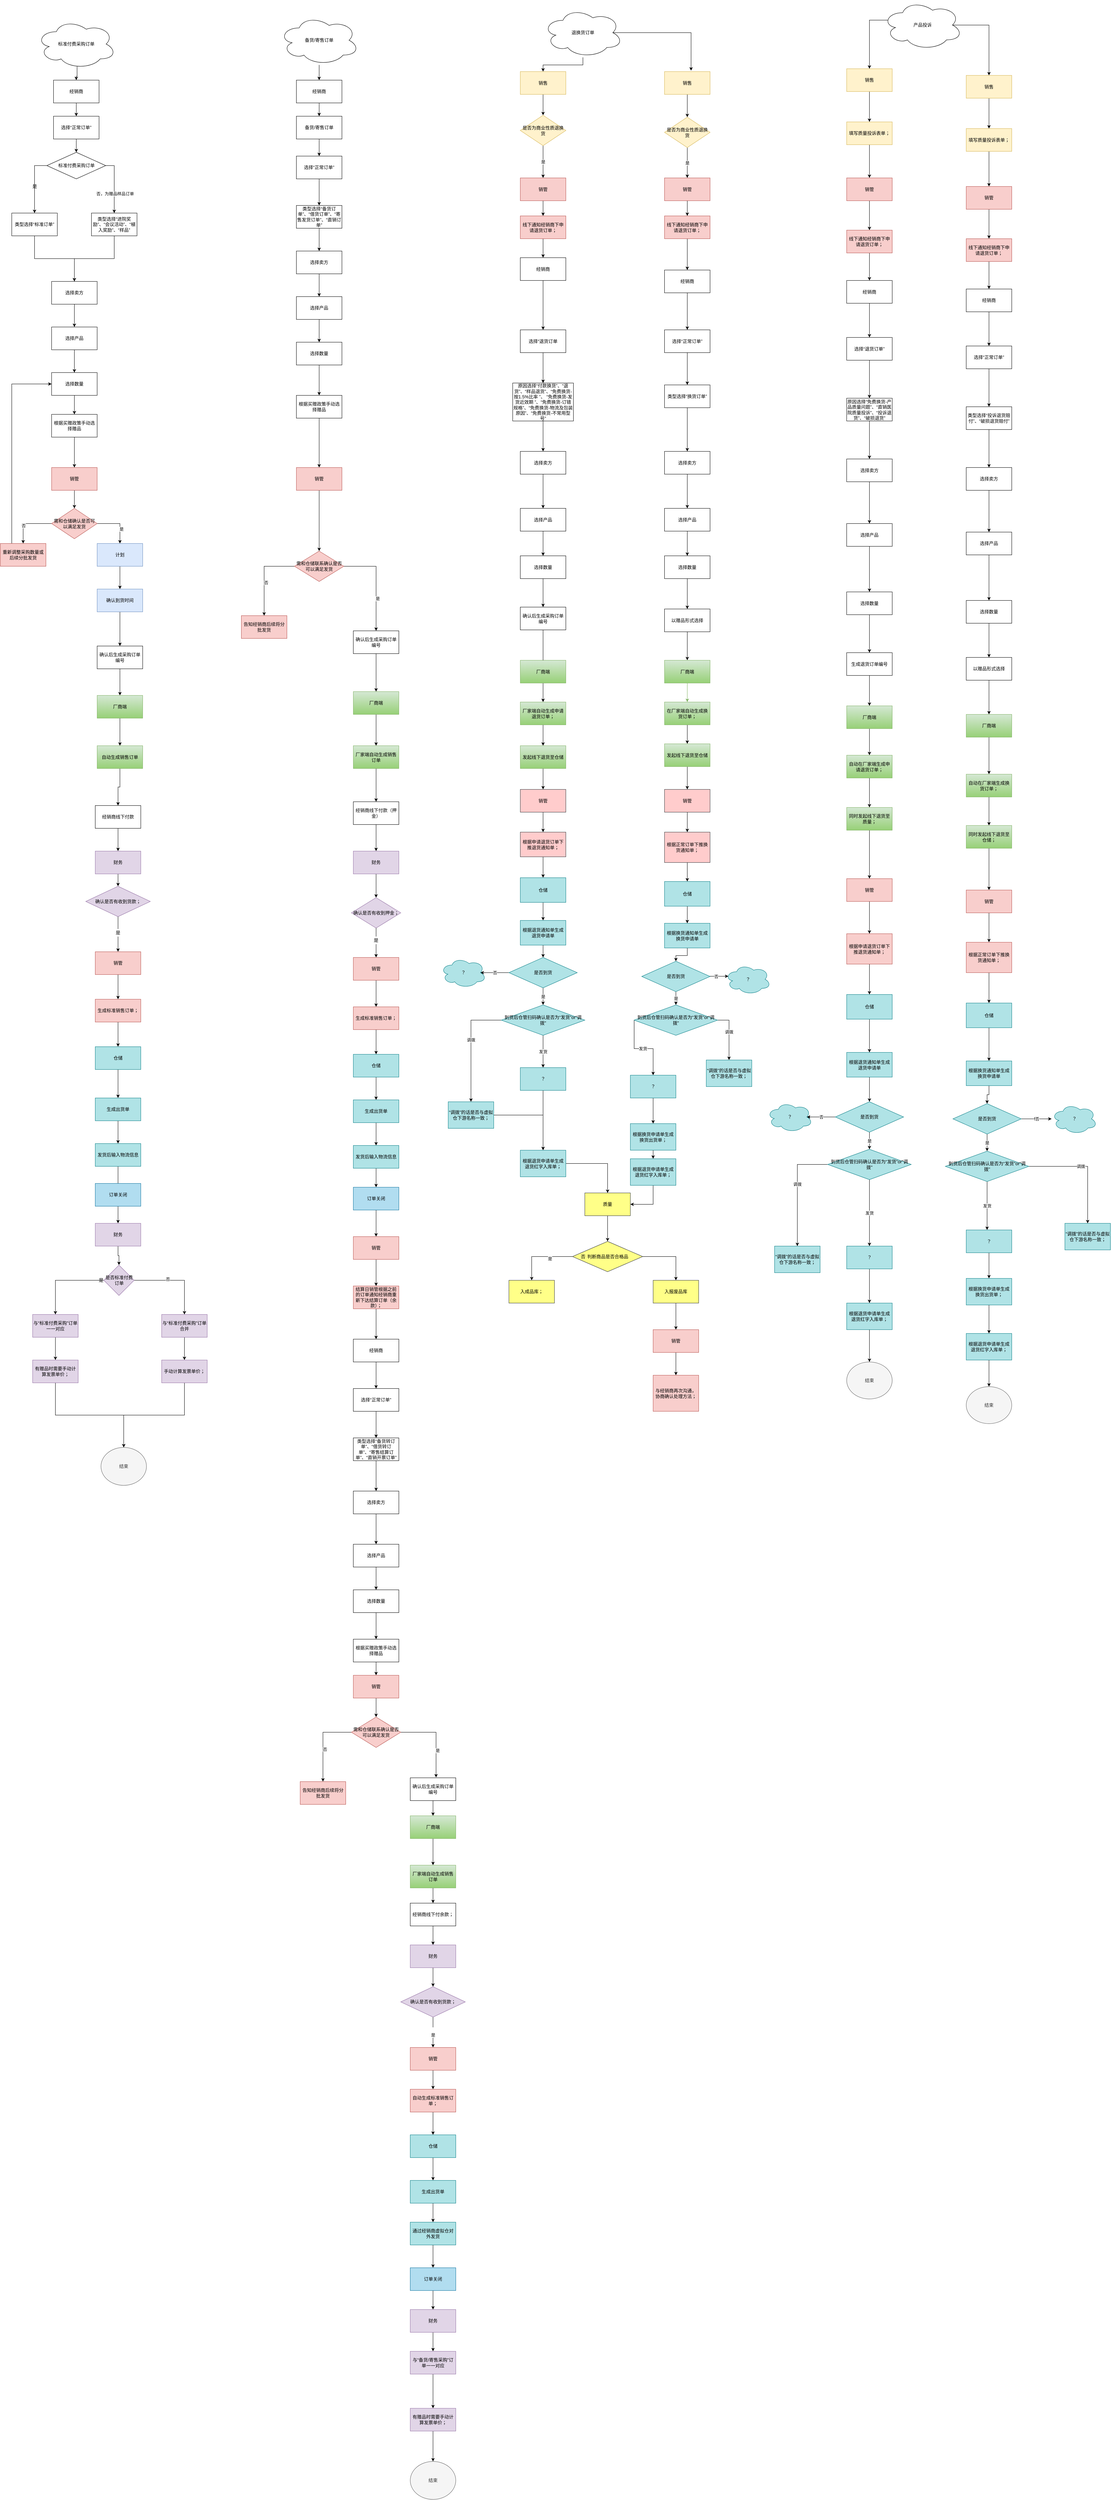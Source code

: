 <mxfile version="14.6.1" type="github">
  <diagram id="Wd80GSpx1UcoW5oWnFMf" name="Page-1">
    <mxGraphModel dx="868" dy="1550" grid="1" gridSize="10" guides="1" tooltips="1" connect="1" arrows="1" fold="1" page="1" pageScale="1" pageWidth="850" pageHeight="1100" math="0" shadow="0">
      <root>
        <mxCell id="0" />
        <mxCell id="1" parent="0" />
        <mxCell id="QnwhwVCY46lNQm2Urvge-598" value="" style="edgeStyle=orthogonalEdgeStyle;rounded=0;orthogonalLoop=1;jettySize=auto;html=1;" edge="1" parent="1" source="QnwhwVCY46lNQm2Urvge-1" target="QnwhwVCY46lNQm2Urvge-70">
          <mxGeometry relative="1" as="geometry" />
        </mxCell>
        <mxCell id="QnwhwVCY46lNQm2Urvge-1" value="选择“正常订单”" style="rounded=0;whiteSpace=wrap;html=1;" vertex="1" parent="1">
          <mxGeometry x="190" y="-75" width="120" height="60" as="geometry" />
        </mxCell>
        <mxCell id="QnwhwVCY46lNQm2Urvge-5" value="" style="edgeStyle=orthogonalEdgeStyle;rounded=0;orthogonalLoop=1;jettySize=auto;html=1;entryX=0.5;entryY=0;entryDx=0;entryDy=0;" edge="1" parent="1" source="QnwhwVCY46lNQm2Urvge-2" target="QnwhwVCY46lNQm2Urvge-6">
          <mxGeometry relative="1" as="geometry">
            <mxPoint x="180" y="320" as="targetPoint" />
          </mxGeometry>
        </mxCell>
        <mxCell id="QnwhwVCY46lNQm2Urvge-2" value="类型选择“标准订单”" style="rounded=0;whiteSpace=wrap;html=1;" vertex="1" parent="1">
          <mxGeometry x="80" y="180" width="120" height="60" as="geometry" />
        </mxCell>
        <mxCell id="QnwhwVCY46lNQm2Urvge-9" value="" style="edgeStyle=orthogonalEdgeStyle;rounded=0;orthogonalLoop=1;jettySize=auto;html=1;" edge="1" parent="1" source="QnwhwVCY46lNQm2Urvge-6" target="QnwhwVCY46lNQm2Urvge-8">
          <mxGeometry relative="1" as="geometry" />
        </mxCell>
        <mxCell id="QnwhwVCY46lNQm2Urvge-6" value="选择卖方" style="rounded=0;whiteSpace=wrap;html=1;" vertex="1" parent="1">
          <mxGeometry x="185" y="360" width="120" height="60" as="geometry" />
        </mxCell>
        <mxCell id="QnwhwVCY46lNQm2Urvge-11" value="" style="edgeStyle=orthogonalEdgeStyle;rounded=0;orthogonalLoop=1;jettySize=auto;html=1;" edge="1" parent="1" source="QnwhwVCY46lNQm2Urvge-8" target="QnwhwVCY46lNQm2Urvge-10">
          <mxGeometry relative="1" as="geometry" />
        </mxCell>
        <mxCell id="QnwhwVCY46lNQm2Urvge-8" value="选择产品" style="rounded=0;whiteSpace=wrap;html=1;" vertex="1" parent="1">
          <mxGeometry x="185" y="480" width="120" height="60" as="geometry" />
        </mxCell>
        <mxCell id="QnwhwVCY46lNQm2Urvge-13" value="" style="edgeStyle=orthogonalEdgeStyle;rounded=0;orthogonalLoop=1;jettySize=auto;html=1;" edge="1" parent="1" source="QnwhwVCY46lNQm2Urvge-10" target="QnwhwVCY46lNQm2Urvge-12">
          <mxGeometry relative="1" as="geometry" />
        </mxCell>
        <mxCell id="QnwhwVCY46lNQm2Urvge-10" value="选择数量" style="rounded=0;whiteSpace=wrap;html=1;" vertex="1" parent="1">
          <mxGeometry x="185" y="600" width="120" height="60" as="geometry" />
        </mxCell>
        <mxCell id="QnwhwVCY46lNQm2Urvge-717" style="edgeStyle=orthogonalEdgeStyle;rounded=0;orthogonalLoop=1;jettySize=auto;html=1;exitX=0.5;exitY=1;exitDx=0;exitDy=0;entryX=0.5;entryY=0;entryDx=0;entryDy=0;" edge="1" parent="1" source="QnwhwVCY46lNQm2Urvge-12" target="QnwhwVCY46lNQm2Urvge-609">
          <mxGeometry relative="1" as="geometry" />
        </mxCell>
        <mxCell id="QnwhwVCY46lNQm2Urvge-12" value="根据买赠政策手动选择赠品" style="rounded=0;whiteSpace=wrap;html=1;" vertex="1" parent="1">
          <mxGeometry x="185" y="710" width="120" height="60" as="geometry" />
        </mxCell>
        <mxCell id="QnwhwVCY46lNQm2Urvge-605" style="edgeStyle=orthogonalEdgeStyle;rounded=0;orthogonalLoop=1;jettySize=auto;html=1;exitX=0.5;exitY=1;exitDx=0;exitDy=0;" edge="1" parent="1" source="QnwhwVCY46lNQm2Urvge-21" target="QnwhwVCY46lNQm2Urvge-6">
          <mxGeometry relative="1" as="geometry" />
        </mxCell>
        <mxCell id="QnwhwVCY46lNQm2Urvge-21" value="类型选择“进院奖励”、“会议活动”、“植入奖励”、“样品”" style="rounded=0;whiteSpace=wrap;html=1;" vertex="1" parent="1">
          <mxGeometry x="290" y="180" width="120" height="60" as="geometry" />
        </mxCell>
        <mxCell id="QnwhwVCY46lNQm2Urvge-55" value="" style="edgeStyle=orthogonalEdgeStyle;rounded=0;orthogonalLoop=1;jettySize=auto;html=1;" edge="1" parent="1" source="QnwhwVCY46lNQm2Urvge-53" target="QnwhwVCY46lNQm2Urvge-54">
          <mxGeometry relative="1" as="geometry" />
        </mxCell>
        <mxCell id="QnwhwVCY46lNQm2Urvge-58" value="否" style="edgeLabel;html=1;align=center;verticalAlign=middle;resizable=0;points=[];" vertex="1" connectable="0" parent="QnwhwVCY46lNQm2Urvge-55">
          <mxGeometry x="0.166" y="5" relative="1" as="geometry">
            <mxPoint as="offset" />
          </mxGeometry>
        </mxCell>
        <mxCell id="QnwhwVCY46lNQm2Urvge-57" value="" style="edgeStyle=orthogonalEdgeStyle;rounded=0;orthogonalLoop=1;jettySize=auto;html=1;exitX=1;exitY=0.5;exitDx=0;exitDy=0;" edge="1" parent="1" source="QnwhwVCY46lNQm2Urvge-53" target="QnwhwVCY46lNQm2Urvge-56">
          <mxGeometry relative="1" as="geometry">
            <Array as="points">
              <mxPoint x="365" y="998" />
            </Array>
          </mxGeometry>
        </mxCell>
        <mxCell id="QnwhwVCY46lNQm2Urvge-59" value="是" style="edgeLabel;html=1;align=center;verticalAlign=middle;resizable=0;points=[];" vertex="1" connectable="0" parent="QnwhwVCY46lNQm2Urvge-57">
          <mxGeometry x="0.328" y="4" relative="1" as="geometry">
            <mxPoint as="offset" />
          </mxGeometry>
        </mxCell>
        <mxCell id="QnwhwVCY46lNQm2Urvge-53" value="需和仓储确认是否可以满足发货" style="rhombus;whiteSpace=wrap;html=1;fillColor=#f8cecc;strokeColor=#b85450;" vertex="1" parent="1">
          <mxGeometry x="185" y="957.5" width="120" height="80" as="geometry" />
        </mxCell>
        <mxCell id="QnwhwVCY46lNQm2Urvge-719" style="edgeStyle=orthogonalEdgeStyle;rounded=0;orthogonalLoop=1;jettySize=auto;html=1;exitX=0.25;exitY=0;exitDx=0;exitDy=0;entryX=0;entryY=0.5;entryDx=0;entryDy=0;" edge="1" parent="1" source="QnwhwVCY46lNQm2Urvge-54" target="QnwhwVCY46lNQm2Urvge-10">
          <mxGeometry relative="1" as="geometry" />
        </mxCell>
        <mxCell id="QnwhwVCY46lNQm2Urvge-54" value="重新调整采购数量或后续分批发货" style="whiteSpace=wrap;html=1;strokeColor=#b85450;fillColor=#f8cecc;" vertex="1" parent="1">
          <mxGeometry x="50" y="1050" width="120" height="60" as="geometry" />
        </mxCell>
        <mxCell id="QnwhwVCY46lNQm2Urvge-61" value="" style="edgeStyle=orthogonalEdgeStyle;rounded=0;orthogonalLoop=1;jettySize=auto;html=1;" edge="1" parent="1" source="QnwhwVCY46lNQm2Urvge-56" target="QnwhwVCY46lNQm2Urvge-60">
          <mxGeometry relative="1" as="geometry" />
        </mxCell>
        <mxCell id="QnwhwVCY46lNQm2Urvge-56" value="计划" style="whiteSpace=wrap;html=1;strokeColor=#6c8ebf;fillColor=#dae8fc;" vertex="1" parent="1">
          <mxGeometry x="305" y="1050" width="120" height="60" as="geometry" />
        </mxCell>
        <mxCell id="QnwhwVCY46lNQm2Urvge-720" value="" style="edgeStyle=orthogonalEdgeStyle;rounded=0;orthogonalLoop=1;jettySize=auto;html=1;" edge="1" parent="1" source="QnwhwVCY46lNQm2Urvge-60" target="QnwhwVCY46lNQm2Urvge-713">
          <mxGeometry relative="1" as="geometry" />
        </mxCell>
        <mxCell id="QnwhwVCY46lNQm2Urvge-60" value="确认到货时间" style="whiteSpace=wrap;html=1;strokeColor=#6c8ebf;fillColor=#dae8fc;" vertex="1" parent="1">
          <mxGeometry x="305" y="1170" width="120" height="60" as="geometry" />
        </mxCell>
        <mxCell id="QnwhwVCY46lNQm2Urvge-65" value="" style="edgeStyle=orthogonalEdgeStyle;rounded=0;orthogonalLoop=1;jettySize=auto;html=1;" edge="1" parent="1" source="QnwhwVCY46lNQm2Urvge-62" target="QnwhwVCY46lNQm2Urvge-64">
          <mxGeometry relative="1" as="geometry" />
        </mxCell>
        <mxCell id="QnwhwVCY46lNQm2Urvge-62" value="经销商线下付款" style="whiteSpace=wrap;html=1;" vertex="1" parent="1">
          <mxGeometry x="300" y="1740" width="120" height="60" as="geometry" />
        </mxCell>
        <mxCell id="QnwhwVCY46lNQm2Urvge-81" value="" style="edgeStyle=orthogonalEdgeStyle;rounded=0;orthogonalLoop=1;jettySize=auto;html=1;" edge="1" parent="1" source="QnwhwVCY46lNQm2Urvge-64" target="QnwhwVCY46lNQm2Urvge-80">
          <mxGeometry relative="1" as="geometry" />
        </mxCell>
        <mxCell id="QnwhwVCY46lNQm2Urvge-64" value="财务" style="whiteSpace=wrap;html=1;fillColor=#e1d5e7;strokeColor=#9673a6;" vertex="1" parent="1">
          <mxGeometry x="300" y="1860" width="120" height="60" as="geometry" />
        </mxCell>
        <mxCell id="QnwhwVCY46lNQm2Urvge-597" value="" style="edgeStyle=orthogonalEdgeStyle;rounded=0;orthogonalLoop=1;jettySize=auto;html=1;" edge="1" parent="1" source="QnwhwVCY46lNQm2Urvge-66" target="QnwhwVCY46lNQm2Urvge-1">
          <mxGeometry relative="1" as="geometry" />
        </mxCell>
        <mxCell id="QnwhwVCY46lNQm2Urvge-66" value="经销商" style="rounded=0;whiteSpace=wrap;html=1;" vertex="1" parent="1">
          <mxGeometry x="190" y="-170" width="120" height="60" as="geometry" />
        </mxCell>
        <mxCell id="QnwhwVCY46lNQm2Urvge-601" style="edgeStyle=orthogonalEdgeStyle;rounded=0;orthogonalLoop=1;jettySize=auto;html=1;exitX=1;exitY=0.5;exitDx=0;exitDy=0;" edge="1" parent="1" source="QnwhwVCY46lNQm2Urvge-70" target="QnwhwVCY46lNQm2Urvge-21">
          <mxGeometry relative="1" as="geometry">
            <Array as="points">
              <mxPoint x="350" y="55" />
            </Array>
          </mxGeometry>
        </mxCell>
        <mxCell id="QnwhwVCY46lNQm2Urvge-604" value="否，为赠品样品订单" style="edgeLabel;html=1;align=center;verticalAlign=middle;resizable=0;points=[];" vertex="1" connectable="0" parent="QnwhwVCY46lNQm2Urvge-601">
          <mxGeometry x="0.304" y="2" relative="1" as="geometry">
            <mxPoint as="offset" />
          </mxGeometry>
        </mxCell>
        <mxCell id="QnwhwVCY46lNQm2Urvge-602" style="edgeStyle=orthogonalEdgeStyle;rounded=0;orthogonalLoop=1;jettySize=auto;html=1;exitX=0;exitY=0.5;exitDx=0;exitDy=0;entryX=0.5;entryY=0;entryDx=0;entryDy=0;" edge="1" parent="1" source="QnwhwVCY46lNQm2Urvge-70" target="QnwhwVCY46lNQm2Urvge-2">
          <mxGeometry relative="1" as="geometry" />
        </mxCell>
        <mxCell id="QnwhwVCY46lNQm2Urvge-70" value="标准付费采购订单" style="rhombus;whiteSpace=wrap;html=1;rounded=0;" vertex="1" parent="1">
          <mxGeometry x="172.5" y="20" width="155" height="70" as="geometry" />
        </mxCell>
        <mxCell id="QnwhwVCY46lNQm2Urvge-614" value="" style="edgeStyle=orthogonalEdgeStyle;rounded=0;orthogonalLoop=1;jettySize=auto;html=1;startArrow=none;" edge="1" parent="1" source="QnwhwVCY46lNQm2Urvge-615" target="QnwhwVCY46lNQm2Urvge-613">
          <mxGeometry relative="1" as="geometry">
            <Array as="points">
              <mxPoint x="360" y="2090" />
              <mxPoint x="360" y="2090" />
            </Array>
          </mxGeometry>
        </mxCell>
        <mxCell id="QnwhwVCY46lNQm2Urvge-80" value="确认是否有收到货款；" style="rhombus;whiteSpace=wrap;html=1;strokeColor=#9673a6;fillColor=#e1d5e7;" vertex="1" parent="1">
          <mxGeometry x="275" y="1952.5" width="170" height="80" as="geometry" />
        </mxCell>
        <mxCell id="QnwhwVCY46lNQm2Urvge-86" value="" style="edgeStyle=orthogonalEdgeStyle;rounded=0;orthogonalLoop=1;jettySize=auto;html=1;" edge="1" parent="1" source="QnwhwVCY46lNQm2Urvge-82" target="QnwhwVCY46lNQm2Urvge-85">
          <mxGeometry relative="1" as="geometry" />
        </mxCell>
        <mxCell id="QnwhwVCY46lNQm2Urvge-82" value="生成标准销售订单；" style="whiteSpace=wrap;html=1;fillColor=#f8cecc;strokeColor=#b85450;" vertex="1" parent="1">
          <mxGeometry x="300" y="2250" width="120" height="60" as="geometry" />
        </mxCell>
        <mxCell id="QnwhwVCY46lNQm2Urvge-88" value="" style="edgeStyle=orthogonalEdgeStyle;rounded=0;orthogonalLoop=1;jettySize=auto;html=1;" edge="1" parent="1" source="QnwhwVCY46lNQm2Urvge-85" target="QnwhwVCY46lNQm2Urvge-87">
          <mxGeometry relative="1" as="geometry" />
        </mxCell>
        <mxCell id="QnwhwVCY46lNQm2Urvge-85" value="仓储" style="whiteSpace=wrap;html=1;fillColor=#b0e3e6;strokeColor=#0e8088;" vertex="1" parent="1">
          <mxGeometry x="300" y="2375" width="120" height="60" as="geometry" />
        </mxCell>
        <mxCell id="QnwhwVCY46lNQm2Urvge-90" value="" style="edgeStyle=orthogonalEdgeStyle;rounded=0;orthogonalLoop=1;jettySize=auto;html=1;" edge="1" parent="1" source="QnwhwVCY46lNQm2Urvge-87" target="QnwhwVCY46lNQm2Urvge-89">
          <mxGeometry relative="1" as="geometry" />
        </mxCell>
        <mxCell id="QnwhwVCY46lNQm2Urvge-87" value="生成出货单" style="whiteSpace=wrap;html=1;fillColor=#b0e3e6;strokeColor=#0e8088;" vertex="1" parent="1">
          <mxGeometry x="300" y="2510" width="120" height="60" as="geometry" />
        </mxCell>
        <mxCell id="QnwhwVCY46lNQm2Urvge-94" value="" style="edgeStyle=orthogonalEdgeStyle;rounded=0;orthogonalLoop=1;jettySize=auto;html=1;" edge="1" parent="1" source="QnwhwVCY46lNQm2Urvge-89" target="QnwhwVCY46lNQm2Urvge-93">
          <mxGeometry relative="1" as="geometry" />
        </mxCell>
        <mxCell id="QnwhwVCY46lNQm2Urvge-89" value="发货后输入物流信息" style="whiteSpace=wrap;html=1;fillColor=#b0e3e6;strokeColor=#0e8088;" vertex="1" parent="1">
          <mxGeometry x="300" y="2630" width="120" height="60" as="geometry" />
        </mxCell>
        <mxCell id="QnwhwVCY46lNQm2Urvge-102" value="" style="edgeStyle=orthogonalEdgeStyle;rounded=0;orthogonalLoop=1;jettySize=auto;html=1;" edge="1" parent="1" source="QnwhwVCY46lNQm2Urvge-93" target="QnwhwVCY46lNQm2Urvge-101">
          <mxGeometry relative="1" as="geometry" />
        </mxCell>
        <mxCell id="QnwhwVCY46lNQm2Urvge-93" value="财务" style="whiteSpace=wrap;html=1;fillColor=#e1d5e7;strokeColor=#9673a6;" vertex="1" parent="1">
          <mxGeometry x="300" y="2840" width="120" height="60" as="geometry" />
        </mxCell>
        <mxCell id="QnwhwVCY46lNQm2Urvge-104" value="" style="edgeStyle=orthogonalEdgeStyle;rounded=0;orthogonalLoop=1;jettySize=auto;html=1;" edge="1" parent="1" source="QnwhwVCY46lNQm2Urvge-101" target="QnwhwVCY46lNQm2Urvge-103">
          <mxGeometry relative="1" as="geometry" />
        </mxCell>
        <mxCell id="QnwhwVCY46lNQm2Urvge-107" value="" style="edgeStyle=orthogonalEdgeStyle;rounded=0;orthogonalLoop=1;jettySize=auto;html=1;entryX=0.5;entryY=0;entryDx=0;entryDy=0;" edge="1" parent="1" source="QnwhwVCY46lNQm2Urvge-101" target="QnwhwVCY46lNQm2Urvge-110">
          <mxGeometry relative="1" as="geometry">
            <mxPoint x="595" y="2990" as="targetPoint" />
          </mxGeometry>
        </mxCell>
        <mxCell id="QnwhwVCY46lNQm2Urvge-109" value="否" style="edgeLabel;html=1;align=center;verticalAlign=middle;resizable=0;points=[];" vertex="1" connectable="0" parent="QnwhwVCY46lNQm2Urvge-107">
          <mxGeometry x="-0.208" y="3" relative="1" as="geometry">
            <mxPoint as="offset" />
          </mxGeometry>
        </mxCell>
        <mxCell id="QnwhwVCY46lNQm2Urvge-101" value="是否标准付费订单" style="rhombus;whiteSpace=wrap;html=1;strokeColor=#9673a6;fillColor=#e1d5e7;" vertex="1" parent="1">
          <mxGeometry x="322.5" y="2950" width="80" height="80" as="geometry" />
        </mxCell>
        <mxCell id="QnwhwVCY46lNQm2Urvge-112" value="" style="edgeStyle=orthogonalEdgeStyle;rounded=0;orthogonalLoop=1;jettySize=auto;html=1;" edge="1" parent="1" source="QnwhwVCY46lNQm2Urvge-103" target="QnwhwVCY46lNQm2Urvge-111">
          <mxGeometry relative="1" as="geometry" />
        </mxCell>
        <mxCell id="QnwhwVCY46lNQm2Urvge-103" value="与“标准付费采购”订单一一对应" style="whiteSpace=wrap;html=1;strokeColor=#9673a6;fillColor=#e1d5e7;" vertex="1" parent="1">
          <mxGeometry x="135" y="3080" width="120" height="60" as="geometry" />
        </mxCell>
        <mxCell id="QnwhwVCY46lNQm2Urvge-105" value="是" style="text;html=1;align=center;verticalAlign=middle;resizable=0;points=[];autosize=1;strokeColor=none;" vertex="1" parent="1">
          <mxGeometry x="300" y="2980" width="30" height="20" as="geometry" />
        </mxCell>
        <mxCell id="QnwhwVCY46lNQm2Urvge-114" value="" style="edgeStyle=orthogonalEdgeStyle;rounded=0;orthogonalLoop=1;jettySize=auto;html=1;" edge="1" parent="1" source="QnwhwVCY46lNQm2Urvge-110" target="QnwhwVCY46lNQm2Urvge-113">
          <mxGeometry relative="1" as="geometry" />
        </mxCell>
        <mxCell id="QnwhwVCY46lNQm2Urvge-110" value="与“标准付费采购”订单合并" style="rounded=0;whiteSpace=wrap;html=1;fillColor=#e1d5e7;strokeColor=#9673a6;" vertex="1" parent="1">
          <mxGeometry x="475" y="3080" width="120" height="60" as="geometry" />
        </mxCell>
        <mxCell id="QnwhwVCY46lNQm2Urvge-679" style="edgeStyle=orthogonalEdgeStyle;rounded=0;orthogonalLoop=1;jettySize=auto;html=1;exitX=0.5;exitY=1;exitDx=0;exitDy=0;" edge="1" parent="1" source="QnwhwVCY46lNQm2Urvge-111" target="QnwhwVCY46lNQm2Urvge-663">
          <mxGeometry relative="1" as="geometry" />
        </mxCell>
        <mxCell id="QnwhwVCY46lNQm2Urvge-111" value="有赠品时需要手动计算发票单价；" style="whiteSpace=wrap;html=1;strokeColor=#9673a6;fillColor=#e1d5e7;" vertex="1" parent="1">
          <mxGeometry x="135" y="3200" width="120" height="60" as="geometry" />
        </mxCell>
        <mxCell id="QnwhwVCY46lNQm2Urvge-682" style="edgeStyle=orthogonalEdgeStyle;rounded=0;orthogonalLoop=1;jettySize=auto;html=1;exitX=0.5;exitY=1;exitDx=0;exitDy=0;entryX=0.5;entryY=0;entryDx=0;entryDy=0;" edge="1" parent="1" source="QnwhwVCY46lNQm2Urvge-113" target="QnwhwVCY46lNQm2Urvge-663">
          <mxGeometry relative="1" as="geometry" />
        </mxCell>
        <mxCell id="QnwhwVCY46lNQm2Urvge-113" value="手动计算发票单价；" style="rounded=0;whiteSpace=wrap;html=1;fillColor=#e1d5e7;strokeColor=#9673a6;" vertex="1" parent="1">
          <mxGeometry x="475" y="3200" width="120" height="60" as="geometry" />
        </mxCell>
        <mxCell id="QnwhwVCY46lNQm2Urvge-115" value="" style="edgeStyle=orthogonalEdgeStyle;rounded=0;orthogonalLoop=1;jettySize=auto;html=1;" edge="1" parent="1" source="QnwhwVCY46lNQm2Urvge-116" target="QnwhwVCY46lNQm2Urvge-118">
          <mxGeometry relative="1" as="geometry" />
        </mxCell>
        <mxCell id="QnwhwVCY46lNQm2Urvge-116" value="选择“正常订单”" style="rounded=0;whiteSpace=wrap;html=1;" vertex="1" parent="1">
          <mxGeometry x="830" y="30" width="120" height="60" as="geometry" />
        </mxCell>
        <mxCell id="QnwhwVCY46lNQm2Urvge-117" value="" style="edgeStyle=orthogonalEdgeStyle;rounded=0;orthogonalLoop=1;jettySize=auto;html=1;entryX=0.5;entryY=0;entryDx=0;entryDy=0;" edge="1" parent="1" source="QnwhwVCY46lNQm2Urvge-118" target="QnwhwVCY46lNQm2Urvge-120">
          <mxGeometry relative="1" as="geometry">
            <mxPoint x="890" y="315" as="targetPoint" />
          </mxGeometry>
        </mxCell>
        <mxCell id="QnwhwVCY46lNQm2Urvge-118" value="类型选择“备货订单”、“借货订单”、“寄售发货订单”、“直销订单”" style="rounded=0;whiteSpace=wrap;html=1;" vertex="1" parent="1">
          <mxGeometry x="830" y="160" width="120" height="60" as="geometry" />
        </mxCell>
        <mxCell id="QnwhwVCY46lNQm2Urvge-119" value="" style="edgeStyle=orthogonalEdgeStyle;rounded=0;orthogonalLoop=1;jettySize=auto;html=1;" edge="1" parent="1" source="QnwhwVCY46lNQm2Urvge-120" target="QnwhwVCY46lNQm2Urvge-122">
          <mxGeometry relative="1" as="geometry" />
        </mxCell>
        <mxCell id="QnwhwVCY46lNQm2Urvge-120" value="选择卖方" style="rounded=0;whiteSpace=wrap;html=1;" vertex="1" parent="1">
          <mxGeometry x="830" y="280" width="120" height="60" as="geometry" />
        </mxCell>
        <mxCell id="QnwhwVCY46lNQm2Urvge-121" value="" style="edgeStyle=orthogonalEdgeStyle;rounded=0;orthogonalLoop=1;jettySize=auto;html=1;" edge="1" parent="1" source="QnwhwVCY46lNQm2Urvge-122" target="QnwhwVCY46lNQm2Urvge-124">
          <mxGeometry relative="1" as="geometry" />
        </mxCell>
        <mxCell id="QnwhwVCY46lNQm2Urvge-122" value="选择产品" style="rounded=0;whiteSpace=wrap;html=1;" vertex="1" parent="1">
          <mxGeometry x="830" y="400" width="120" height="60" as="geometry" />
        </mxCell>
        <mxCell id="QnwhwVCY46lNQm2Urvge-123" value="" style="edgeStyle=orthogonalEdgeStyle;rounded=0;orthogonalLoop=1;jettySize=auto;html=1;" edge="1" parent="1" source="QnwhwVCY46lNQm2Urvge-124" target="QnwhwVCY46lNQm2Urvge-126">
          <mxGeometry relative="1" as="geometry" />
        </mxCell>
        <mxCell id="QnwhwVCY46lNQm2Urvge-124" value="选择数量" style="rounded=0;whiteSpace=wrap;html=1;" vertex="1" parent="1">
          <mxGeometry x="830" y="520" width="120" height="60" as="geometry" />
        </mxCell>
        <mxCell id="QnwhwVCY46lNQm2Urvge-125" value="" style="edgeStyle=orthogonalEdgeStyle;rounded=0;orthogonalLoop=1;jettySize=auto;html=1;entryX=0.5;entryY=0;entryDx=0;entryDy=0;" edge="1" parent="1" source="QnwhwVCY46lNQm2Urvge-126" target="QnwhwVCY46lNQm2Urvge-623">
          <mxGeometry relative="1" as="geometry">
            <mxPoint x="890" y="840" as="targetPoint" />
          </mxGeometry>
        </mxCell>
        <mxCell id="QnwhwVCY46lNQm2Urvge-126" value="根据买赠政策手动选择赠品" style="rounded=0;whiteSpace=wrap;html=1;" vertex="1" parent="1">
          <mxGeometry x="830" y="660" width="120" height="60" as="geometry" />
        </mxCell>
        <mxCell id="QnwhwVCY46lNQm2Urvge-624" value="" style="edgeStyle=orthogonalEdgeStyle;rounded=0;orthogonalLoop=1;jettySize=auto;html=1;" edge="1" parent="1" target="QnwhwVCY46lNQm2Urvge-623">
          <mxGeometry relative="1" as="geometry">
            <mxPoint x="885" y="895" as="sourcePoint" />
          </mxGeometry>
        </mxCell>
        <mxCell id="QnwhwVCY46lNQm2Urvge-147" value="" style="edgeStyle=orthogonalEdgeStyle;rounded=0;orthogonalLoop=1;jettySize=auto;html=1;" edge="1" parent="1" source="QnwhwVCY46lNQm2Urvge-151" target="QnwhwVCY46lNQm2Urvge-152">
          <mxGeometry relative="1" as="geometry" />
        </mxCell>
        <mxCell id="QnwhwVCY46lNQm2Urvge-148" value="否" style="edgeLabel;html=1;align=center;verticalAlign=middle;resizable=0;points=[];" vertex="1" connectable="0" parent="QnwhwVCY46lNQm2Urvge-147">
          <mxGeometry x="0.166" y="5" relative="1" as="geometry">
            <mxPoint as="offset" />
          </mxGeometry>
        </mxCell>
        <mxCell id="QnwhwVCY46lNQm2Urvge-149" value="" style="edgeStyle=orthogonalEdgeStyle;rounded=0;orthogonalLoop=1;jettySize=auto;html=1;entryX=0.5;entryY=0;entryDx=0;entryDy=0;" edge="1" parent="1" source="QnwhwVCY46lNQm2Urvge-151" target="QnwhwVCY46lNQm2Urvge-746">
          <mxGeometry relative="1" as="geometry">
            <mxPoint x="1050" y="1700" as="targetPoint" />
          </mxGeometry>
        </mxCell>
        <mxCell id="QnwhwVCY46lNQm2Urvge-150" value="是" style="edgeLabel;html=1;align=center;verticalAlign=middle;resizable=0;points=[];" vertex="1" connectable="0" parent="QnwhwVCY46lNQm2Urvge-149">
          <mxGeometry x="0.328" y="4" relative="1" as="geometry">
            <mxPoint as="offset" />
          </mxGeometry>
        </mxCell>
        <mxCell id="QnwhwVCY46lNQm2Urvge-151" value="需和仓储联系确认是否可以满足发货" style="rhombus;whiteSpace=wrap;html=1;fillColor=#f8cecc;strokeColor=#b85450;" vertex="1" parent="1">
          <mxGeometry x="825" y="1070" width="130" height="80" as="geometry" />
        </mxCell>
        <mxCell id="QnwhwVCY46lNQm2Urvge-152" value="告知经销商后续将分批发货" style="whiteSpace=wrap;html=1;strokeColor=#b85450;fillColor=#f8cecc;" vertex="1" parent="1">
          <mxGeometry x="685" y="1240" width="120" height="60" as="geometry" />
        </mxCell>
        <mxCell id="QnwhwVCY46lNQm2Urvge-157" value="" style="edgeStyle=orthogonalEdgeStyle;rounded=0;orthogonalLoop=1;jettySize=auto;html=1;" edge="1" parent="1" source="QnwhwVCY46lNQm2Urvge-158" target="QnwhwVCY46lNQm2Urvge-160">
          <mxGeometry relative="1" as="geometry" />
        </mxCell>
        <mxCell id="QnwhwVCY46lNQm2Urvge-158" value="经销商线下付款（押金）" style="whiteSpace=wrap;html=1;" vertex="1" parent="1">
          <mxGeometry x="980" y="1730" width="120" height="60" as="geometry" />
        </mxCell>
        <mxCell id="QnwhwVCY46lNQm2Urvge-159" value="" style="edgeStyle=orthogonalEdgeStyle;rounded=0;orthogonalLoop=1;jettySize=auto;html=1;" edge="1" parent="1" source="QnwhwVCY46lNQm2Urvge-160" target="QnwhwVCY46lNQm2Urvge-170">
          <mxGeometry relative="1" as="geometry" />
        </mxCell>
        <mxCell id="QnwhwVCY46lNQm2Urvge-160" value="财务" style="whiteSpace=wrap;html=1;fillColor=#e1d5e7;strokeColor=#9673a6;" vertex="1" parent="1">
          <mxGeometry x="980" y="1860" width="120" height="60" as="geometry" />
        </mxCell>
        <mxCell id="QnwhwVCY46lNQm2Urvge-194" value="" style="edgeStyle=orthogonalEdgeStyle;rounded=0;orthogonalLoop=1;jettySize=auto;html=1;" edge="1" parent="1" source="QnwhwVCY46lNQm2Urvge-162" target="QnwhwVCY46lNQm2Urvge-193">
          <mxGeometry relative="1" as="geometry" />
        </mxCell>
        <mxCell id="QnwhwVCY46lNQm2Urvge-162" value="经销商" style="rounded=0;whiteSpace=wrap;html=1;" vertex="1" parent="1">
          <mxGeometry x="830" y="-170" width="120" height="60" as="geometry" />
        </mxCell>
        <mxCell id="QnwhwVCY46lNQm2Urvge-170" value="确认是否有收到押金；" style="rhombus;whiteSpace=wrap;html=1;strokeColor=#9673a6;fillColor=#e1d5e7;" vertex="1" parent="1">
          <mxGeometry x="975" y="1982.5" width="130" height="80" as="geometry" />
        </mxCell>
        <mxCell id="QnwhwVCY46lNQm2Urvge-173" value="" style="edgeStyle=orthogonalEdgeStyle;rounded=0;orthogonalLoop=1;jettySize=auto;html=1;" edge="1" parent="1" source="QnwhwVCY46lNQm2Urvge-174" target="QnwhwVCY46lNQm2Urvge-176">
          <mxGeometry relative="1" as="geometry" />
        </mxCell>
        <mxCell id="QnwhwVCY46lNQm2Urvge-174" value="仓储" style="whiteSpace=wrap;html=1;fillColor=#b0e3e6;strokeColor=#0e8088;" vertex="1" parent="1">
          <mxGeometry x="980" y="2395" width="120" height="60" as="geometry" />
        </mxCell>
        <mxCell id="QnwhwVCY46lNQm2Urvge-175" value="" style="edgeStyle=orthogonalEdgeStyle;rounded=0;orthogonalLoop=1;jettySize=auto;html=1;" edge="1" parent="1" source="QnwhwVCY46lNQm2Urvge-176" target="QnwhwVCY46lNQm2Urvge-178">
          <mxGeometry relative="1" as="geometry" />
        </mxCell>
        <mxCell id="QnwhwVCY46lNQm2Urvge-176" value="生成出货单" style="whiteSpace=wrap;html=1;fillColor=#b0e3e6;strokeColor=#0e8088;" vertex="1" parent="1">
          <mxGeometry x="980" y="2515" width="120" height="60" as="geometry" />
        </mxCell>
        <mxCell id="QnwhwVCY46lNQm2Urvge-635" value="" style="edgeStyle=orthogonalEdgeStyle;rounded=0;orthogonalLoop=1;jettySize=auto;html=1;" edge="1" parent="1" source="QnwhwVCY46lNQm2Urvge-178" target="QnwhwVCY46lNQm2Urvge-634">
          <mxGeometry relative="1" as="geometry" />
        </mxCell>
        <mxCell id="QnwhwVCY46lNQm2Urvge-178" value="发货后输入物流信息" style="whiteSpace=wrap;html=1;fillColor=#b0e3e6;strokeColor=#0e8088;" vertex="1" parent="1">
          <mxGeometry x="980" y="2635" width="120" height="60" as="geometry" />
        </mxCell>
        <mxCell id="QnwhwVCY46lNQm2Urvge-195" value="" style="edgeStyle=orthogonalEdgeStyle;rounded=0;orthogonalLoop=1;jettySize=auto;html=1;" edge="1" parent="1" source="QnwhwVCY46lNQm2Urvge-193" target="QnwhwVCY46lNQm2Urvge-116">
          <mxGeometry relative="1" as="geometry" />
        </mxCell>
        <mxCell id="QnwhwVCY46lNQm2Urvge-193" value="备货/寄售订单" style="rounded=0;whiteSpace=wrap;html=1;" vertex="1" parent="1">
          <mxGeometry x="830" y="-75" width="120" height="60" as="geometry" />
        </mxCell>
        <mxCell id="QnwhwVCY46lNQm2Urvge-237" style="edgeStyle=orthogonalEdgeStyle;rounded=0;orthogonalLoop=1;jettySize=auto;html=1;entryX=0.5;entryY=0;entryDx=0;entryDy=0;" edge="1" parent="1" source="QnwhwVCY46lNQm2Urvge-196" target="QnwhwVCY46lNQm2Urvge-234">
          <mxGeometry relative="1" as="geometry" />
        </mxCell>
        <mxCell id="QnwhwVCY46lNQm2Urvge-639" style="edgeStyle=orthogonalEdgeStyle;rounded=0;orthogonalLoop=1;jettySize=auto;html=1;exitX=0.5;exitY=1;exitDx=0;exitDy=0;" edge="1" parent="1" source="QnwhwVCY46lNQm2Urvge-196">
          <mxGeometry relative="1" as="geometry">
            <mxPoint x="1030" y="3045" as="targetPoint" />
          </mxGeometry>
        </mxCell>
        <mxCell id="QnwhwVCY46lNQm2Urvge-196" value="结算日销管根据之前的订单通知经销商重新下达结算订单（余款）；" style="whiteSpace=wrap;html=1;fillColor=#f8cecc;strokeColor=#b85450;" vertex="1" parent="1">
          <mxGeometry x="980" y="3005" width="120" height="60" as="geometry" />
        </mxCell>
        <mxCell id="QnwhwVCY46lNQm2Urvge-218" value="" style="edgeStyle=orthogonalEdgeStyle;rounded=0;orthogonalLoop=1;jettySize=auto;html=1;" edge="1" parent="1" source="QnwhwVCY46lNQm2Urvge-219" target="QnwhwVCY46lNQm2Urvge-221">
          <mxGeometry relative="1" as="geometry" />
        </mxCell>
        <mxCell id="QnwhwVCY46lNQm2Urvge-219" value="选择“正常订单”" style="rounded=0;whiteSpace=wrap;html=1;" vertex="1" parent="1">
          <mxGeometry x="980" y="3275" width="120" height="60" as="geometry" />
        </mxCell>
        <mxCell id="QnwhwVCY46lNQm2Urvge-220" value="" style="edgeStyle=orthogonalEdgeStyle;rounded=0;orthogonalLoop=1;jettySize=auto;html=1;entryX=0.5;entryY=0;entryDx=0;entryDy=0;" edge="1" parent="1" source="QnwhwVCY46lNQm2Urvge-221" target="QnwhwVCY46lNQm2Urvge-223">
          <mxGeometry relative="1" as="geometry">
            <mxPoint x="790" y="3680" as="targetPoint" />
          </mxGeometry>
        </mxCell>
        <mxCell id="QnwhwVCY46lNQm2Urvge-221" value="类型选择“备货转订单”、“借货转订单”、“寄售结算订单”、“直销开票订单”" style="rounded=0;whiteSpace=wrap;html=1;" vertex="1" parent="1">
          <mxGeometry x="980" y="3405" width="120" height="60" as="geometry" />
        </mxCell>
        <mxCell id="QnwhwVCY46lNQm2Urvge-222" value="" style="edgeStyle=orthogonalEdgeStyle;rounded=0;orthogonalLoop=1;jettySize=auto;html=1;" edge="1" parent="1" source="QnwhwVCY46lNQm2Urvge-223" target="QnwhwVCY46lNQm2Urvge-225">
          <mxGeometry relative="1" as="geometry" />
        </mxCell>
        <mxCell id="QnwhwVCY46lNQm2Urvge-223" value="选择卖方" style="rounded=0;whiteSpace=wrap;html=1;" vertex="1" parent="1">
          <mxGeometry x="980" y="3545" width="120" height="60" as="geometry" />
        </mxCell>
        <mxCell id="QnwhwVCY46lNQm2Urvge-224" value="" style="edgeStyle=orthogonalEdgeStyle;rounded=0;orthogonalLoop=1;jettySize=auto;html=1;" edge="1" parent="1" source="QnwhwVCY46lNQm2Urvge-225" target="QnwhwVCY46lNQm2Urvge-227">
          <mxGeometry relative="1" as="geometry" />
        </mxCell>
        <mxCell id="QnwhwVCY46lNQm2Urvge-225" value="选择产品" style="rounded=0;whiteSpace=wrap;html=1;" vertex="1" parent="1">
          <mxGeometry x="980" y="3685" width="120" height="60" as="geometry" />
        </mxCell>
        <mxCell id="QnwhwVCY46lNQm2Urvge-226" value="" style="edgeStyle=orthogonalEdgeStyle;rounded=0;orthogonalLoop=1;jettySize=auto;html=1;" edge="1" parent="1" source="QnwhwVCY46lNQm2Urvge-227" target="QnwhwVCY46lNQm2Urvge-229">
          <mxGeometry relative="1" as="geometry" />
        </mxCell>
        <mxCell id="QnwhwVCY46lNQm2Urvge-227" value="选择数量" style="rounded=0;whiteSpace=wrap;html=1;" vertex="1" parent="1">
          <mxGeometry x="980" y="3805" width="120" height="60" as="geometry" />
        </mxCell>
        <mxCell id="QnwhwVCY46lNQm2Urvge-740" value="" style="edgeStyle=orthogonalEdgeStyle;rounded=0;orthogonalLoop=1;jettySize=auto;html=1;" edge="1" parent="1" source="QnwhwVCY46lNQm2Urvge-229" target="QnwhwVCY46lNQm2Urvge-736">
          <mxGeometry relative="1" as="geometry" />
        </mxCell>
        <mxCell id="QnwhwVCY46lNQm2Urvge-229" value="根据买赠政策手动选择赠品" style="rounded=0;whiteSpace=wrap;html=1;" vertex="1" parent="1">
          <mxGeometry x="980" y="3935" width="120" height="60" as="geometry" />
        </mxCell>
        <mxCell id="QnwhwVCY46lNQm2Urvge-238" style="edgeStyle=orthogonalEdgeStyle;rounded=0;orthogonalLoop=1;jettySize=auto;html=1;exitX=0.5;exitY=1;exitDx=0;exitDy=0;" edge="1" parent="1" source="QnwhwVCY46lNQm2Urvge-234" target="QnwhwVCY46lNQm2Urvge-219">
          <mxGeometry relative="1" as="geometry" />
        </mxCell>
        <mxCell id="QnwhwVCY46lNQm2Urvge-234" value="经销商" style="rounded=0;whiteSpace=wrap;html=1;" vertex="1" parent="1">
          <mxGeometry x="980" y="3145" width="120" height="60" as="geometry" />
        </mxCell>
        <mxCell id="QnwhwVCY46lNQm2Urvge-239" value="" style="edgeStyle=orthogonalEdgeStyle;rounded=0;orthogonalLoop=1;jettySize=auto;html=1;" edge="1" parent="1" source="QnwhwVCY46lNQm2Urvge-240" target="QnwhwVCY46lNQm2Urvge-242">
          <mxGeometry relative="1" as="geometry" />
        </mxCell>
        <mxCell id="QnwhwVCY46lNQm2Urvge-240" value="经销商线下付余款；" style="whiteSpace=wrap;html=1;" vertex="1" parent="1">
          <mxGeometry x="1130" y="4630" width="120" height="60" as="geometry" />
        </mxCell>
        <mxCell id="QnwhwVCY46lNQm2Urvge-241" value="" style="edgeStyle=orthogonalEdgeStyle;rounded=0;orthogonalLoop=1;jettySize=auto;html=1;" edge="1" parent="1" source="QnwhwVCY46lNQm2Urvge-242" target="QnwhwVCY46lNQm2Urvge-245">
          <mxGeometry relative="1" as="geometry" />
        </mxCell>
        <mxCell id="QnwhwVCY46lNQm2Urvge-242" value="财务" style="whiteSpace=wrap;html=1;fillColor=#e1d5e7;strokeColor=#9673a6;" vertex="1" parent="1">
          <mxGeometry x="1130" y="4740" width="120" height="60" as="geometry" />
        </mxCell>
        <mxCell id="QnwhwVCY46lNQm2Urvge-655" value="&lt;br&gt;是" style="edgeStyle=orthogonalEdgeStyle;rounded=0;orthogonalLoop=1;jettySize=auto;html=1;exitX=0.5;exitY=1;exitDx=0;exitDy=0;" edge="1" parent="1" source="QnwhwVCY46lNQm2Urvge-245" target="QnwhwVCY46lNQm2Urvge-650">
          <mxGeometry relative="1" as="geometry">
            <Array as="points">
              <mxPoint x="1190" y="5000" />
              <mxPoint x="1190" y="5000" />
            </Array>
          </mxGeometry>
        </mxCell>
        <mxCell id="QnwhwVCY46lNQm2Urvge-245" value="确认是否有收到货款；" style="rhombus;whiteSpace=wrap;html=1;strokeColor=#9673a6;fillColor=#e1d5e7;" vertex="1" parent="1">
          <mxGeometry x="1105" y="4850" width="170" height="80" as="geometry" />
        </mxCell>
        <mxCell id="QnwhwVCY46lNQm2Urvge-266" style="edgeStyle=orthogonalEdgeStyle;rounded=0;orthogonalLoop=1;jettySize=auto;html=1;entryX=0.5;entryY=0;entryDx=0;entryDy=0;" edge="1" parent="1" source="QnwhwVCY46lNQm2Urvge-246" target="QnwhwVCY46lNQm2Urvge-248">
          <mxGeometry relative="1" as="geometry" />
        </mxCell>
        <mxCell id="QnwhwVCY46lNQm2Urvge-246" value="自动生成标准销售订单；" style="whiteSpace=wrap;html=1;fillColor=#f8cecc;strokeColor=#b85450;" vertex="1" parent="1">
          <mxGeometry x="1130" y="5120" width="120" height="60" as="geometry" />
        </mxCell>
        <mxCell id="QnwhwVCY46lNQm2Urvge-247" value="" style="edgeStyle=orthogonalEdgeStyle;rounded=0;orthogonalLoop=1;jettySize=auto;html=1;" edge="1" parent="1" source="QnwhwVCY46lNQm2Urvge-248" target="QnwhwVCY46lNQm2Urvge-250">
          <mxGeometry relative="1" as="geometry" />
        </mxCell>
        <mxCell id="QnwhwVCY46lNQm2Urvge-248" value="仓储" style="whiteSpace=wrap;html=1;fillColor=#b0e3e6;strokeColor=#0e8088;" vertex="1" parent="1">
          <mxGeometry x="1130" y="5240" width="120" height="60" as="geometry" />
        </mxCell>
        <mxCell id="QnwhwVCY46lNQm2Urvge-249" value="" style="edgeStyle=orthogonalEdgeStyle;rounded=0;orthogonalLoop=1;jettySize=auto;html=1;" edge="1" parent="1" source="QnwhwVCY46lNQm2Urvge-250" target="QnwhwVCY46lNQm2Urvge-252">
          <mxGeometry relative="1" as="geometry" />
        </mxCell>
        <mxCell id="QnwhwVCY46lNQm2Urvge-250" value="生成出货单" style="whiteSpace=wrap;html=1;fillColor=#b0e3e6;strokeColor=#0e8088;" vertex="1" parent="1">
          <mxGeometry x="1130" y="5360" width="120" height="60" as="geometry" />
        </mxCell>
        <mxCell id="QnwhwVCY46lNQm2Urvge-658" value="" style="edgeStyle=orthogonalEdgeStyle;rounded=0;orthogonalLoop=1;jettySize=auto;html=1;" edge="1" parent="1" source="QnwhwVCY46lNQm2Urvge-252" target="QnwhwVCY46lNQm2Urvge-657">
          <mxGeometry relative="1" as="geometry" />
        </mxCell>
        <mxCell id="QnwhwVCY46lNQm2Urvge-252" value="通过经销商虚拟仓对外发货" style="whiteSpace=wrap;html=1;fillColor=#b0e3e6;strokeColor=#0e8088;" vertex="1" parent="1">
          <mxGeometry x="1130" y="5470" width="120" height="60" as="geometry" />
        </mxCell>
        <mxCell id="QnwhwVCY46lNQm2Urvge-660" value="" style="edgeStyle=orthogonalEdgeStyle;rounded=0;orthogonalLoop=1;jettySize=auto;html=1;" edge="1" parent="1" source="QnwhwVCY46lNQm2Urvge-254" target="QnwhwVCY46lNQm2Urvge-260">
          <mxGeometry relative="1" as="geometry" />
        </mxCell>
        <mxCell id="QnwhwVCY46lNQm2Urvge-254" value="财务" style="whiteSpace=wrap;html=1;fillColor=#e1d5e7;strokeColor=#9673a6;" vertex="1" parent="1">
          <mxGeometry x="1130" y="5700" width="120" height="60" as="geometry" />
        </mxCell>
        <mxCell id="QnwhwVCY46lNQm2Urvge-259" value="" style="edgeStyle=orthogonalEdgeStyle;rounded=0;orthogonalLoop=1;jettySize=auto;html=1;" edge="1" parent="1" source="QnwhwVCY46lNQm2Urvge-260" target="QnwhwVCY46lNQm2Urvge-264">
          <mxGeometry relative="1" as="geometry" />
        </mxCell>
        <mxCell id="QnwhwVCY46lNQm2Urvge-260" value="与“备货/寄售采购”订单一一对应" style="whiteSpace=wrap;html=1;strokeColor=#9673a6;fillColor=#e1d5e7;" vertex="1" parent="1">
          <mxGeometry x="1130" y="5810" width="120" height="60" as="geometry" />
        </mxCell>
        <mxCell id="QnwhwVCY46lNQm2Urvge-662" value="" style="edgeStyle=orthogonalEdgeStyle;rounded=0;orthogonalLoop=1;jettySize=auto;html=1;" edge="1" parent="1" source="QnwhwVCY46lNQm2Urvge-264" target="QnwhwVCY46lNQm2Urvge-661">
          <mxGeometry relative="1" as="geometry" />
        </mxCell>
        <mxCell id="QnwhwVCY46lNQm2Urvge-264" value="有赠品时需要手动计算发票单价；" style="whiteSpace=wrap;html=1;strokeColor=#9673a6;fillColor=#e1d5e7;" vertex="1" parent="1">
          <mxGeometry x="1130" y="5960" width="120" height="60" as="geometry" />
        </mxCell>
        <mxCell id="QnwhwVCY46lNQm2Urvge-267" value="" style="edgeStyle=orthogonalEdgeStyle;rounded=0;orthogonalLoop=1;jettySize=auto;html=1;" edge="1" parent="1" source="QnwhwVCY46lNQm2Urvge-268" target="QnwhwVCY46lNQm2Urvge-270">
          <mxGeometry relative="1" as="geometry" />
        </mxCell>
        <mxCell id="QnwhwVCY46lNQm2Urvge-268" value="选择“退货订单" style="rounded=0;whiteSpace=wrap;html=1;" vertex="1" parent="1">
          <mxGeometry x="1420" y="487.5" width="120" height="60" as="geometry" />
        </mxCell>
        <mxCell id="QnwhwVCY46lNQm2Urvge-269" value="" style="edgeStyle=orthogonalEdgeStyle;rounded=0;orthogonalLoop=1;jettySize=auto;html=1;entryX=0.5;entryY=0;entryDx=0;entryDy=0;" edge="1" parent="1" source="QnwhwVCY46lNQm2Urvge-270" target="QnwhwVCY46lNQm2Urvge-272">
          <mxGeometry relative="1" as="geometry">
            <mxPoint x="1480" y="832.5" as="targetPoint" />
          </mxGeometry>
        </mxCell>
        <mxCell id="QnwhwVCY46lNQm2Urvge-270" value="原因选择“付款换货”、“退货”、“样品退货”、“免费换货-按1.5%比率 ”、 “免费换货-发货近效期 ”、“免费换货-订错规格”、“免费换货-物流及包装原因”、“免费换货-不常用型号”" style="rounded=0;whiteSpace=wrap;html=1;" vertex="1" parent="1">
          <mxGeometry x="1400" y="627.5" width="160" height="100" as="geometry" />
        </mxCell>
        <mxCell id="QnwhwVCY46lNQm2Urvge-271" value="" style="edgeStyle=orthogonalEdgeStyle;rounded=0;orthogonalLoop=1;jettySize=auto;html=1;" edge="1" parent="1" source="QnwhwVCY46lNQm2Urvge-272" target="QnwhwVCY46lNQm2Urvge-274">
          <mxGeometry relative="1" as="geometry" />
        </mxCell>
        <mxCell id="QnwhwVCY46lNQm2Urvge-272" value="选择卖方" style="rounded=0;whiteSpace=wrap;html=1;" vertex="1" parent="1">
          <mxGeometry x="1420" y="807.5" width="120" height="60" as="geometry" />
        </mxCell>
        <mxCell id="QnwhwVCY46lNQm2Urvge-273" value="" style="edgeStyle=orthogonalEdgeStyle;rounded=0;orthogonalLoop=1;jettySize=auto;html=1;" edge="1" parent="1" source="QnwhwVCY46lNQm2Urvge-274" target="QnwhwVCY46lNQm2Urvge-276">
          <mxGeometry relative="1" as="geometry" />
        </mxCell>
        <mxCell id="QnwhwVCY46lNQm2Urvge-274" value="选择产品" style="rounded=0;whiteSpace=wrap;html=1;" vertex="1" parent="1">
          <mxGeometry x="1420" y="957.5" width="120" height="60" as="geometry" />
        </mxCell>
        <mxCell id="QnwhwVCY46lNQm2Urvge-696" value="" style="edgeStyle=orthogonalEdgeStyle;rounded=0;orthogonalLoop=1;jettySize=auto;html=1;" edge="1" parent="1" source="QnwhwVCY46lNQm2Urvge-276" target="QnwhwVCY46lNQm2Urvge-280">
          <mxGeometry relative="1" as="geometry" />
        </mxCell>
        <mxCell id="QnwhwVCY46lNQm2Urvge-276" value="选择数量" style="rounded=0;whiteSpace=wrap;html=1;" vertex="1" parent="1">
          <mxGeometry x="1420" y="1082.5" width="120" height="60" as="geometry" />
        </mxCell>
        <mxCell id="QnwhwVCY46lNQm2Urvge-279" value="" style="edgeStyle=orthogonalEdgeStyle;rounded=0;orthogonalLoop=1;jettySize=auto;html=1;startArrow=none;" edge="1" parent="1" source="QnwhwVCY46lNQm2Urvge-694" target="QnwhwVCY46lNQm2Urvge-282">
          <mxGeometry relative="1" as="geometry" />
        </mxCell>
        <mxCell id="QnwhwVCY46lNQm2Urvge-280" value="确认后生成采购订单编号" style="rounded=0;whiteSpace=wrap;html=1;" vertex="1" parent="1">
          <mxGeometry x="1420" y="1217.5" width="120" height="60" as="geometry" />
        </mxCell>
        <mxCell id="QnwhwVCY46lNQm2Urvge-397" value="" style="edgeStyle=orthogonalEdgeStyle;rounded=0;orthogonalLoop=1;jettySize=auto;html=1;startArrow=none;" edge="1" parent="1" source="QnwhwVCY46lNQm2Urvge-691" target="QnwhwVCY46lNQm2Urvge-396">
          <mxGeometry relative="1" as="geometry" />
        </mxCell>
        <mxCell id="QnwhwVCY46lNQm2Urvge-693" value="" style="edgeStyle=orthogonalEdgeStyle;rounded=0;orthogonalLoop=1;jettySize=auto;html=1;" edge="1" parent="1" source="QnwhwVCY46lNQm2Urvge-282" target="QnwhwVCY46lNQm2Urvge-691">
          <mxGeometry relative="1" as="geometry" />
        </mxCell>
        <mxCell id="QnwhwVCY46lNQm2Urvge-282" value="厂家端自动生成申请退货订单；" style="rounded=0;whiteSpace=wrap;html=1;gradientColor=#97d077;fillColor=#d5e8d4;strokeColor=#82b366;" vertex="1" parent="1">
          <mxGeometry x="1420" y="1467.5" width="120" height="60" as="geometry" />
        </mxCell>
        <mxCell id="QnwhwVCY46lNQm2Urvge-359" value="" style="edgeStyle=orthogonalEdgeStyle;rounded=0;orthogonalLoop=1;jettySize=auto;html=1;entryX=0.5;entryY=0;entryDx=0;entryDy=0;" edge="1" parent="1" source="QnwhwVCY46lNQm2Urvge-294" target="QnwhwVCY46lNQm2Urvge-268">
          <mxGeometry relative="1" as="geometry">
            <mxPoint x="1477.471" y="387.509" as="targetPoint" />
          </mxGeometry>
        </mxCell>
        <mxCell id="QnwhwVCY46lNQm2Urvge-294" value="经销商" style="rounded=0;whiteSpace=wrap;html=1;" vertex="1" parent="1">
          <mxGeometry x="1420" y="297.5" width="120" height="60" as="geometry" />
        </mxCell>
        <mxCell id="QnwhwVCY46lNQm2Urvge-350" value="" style="edgeStyle=orthogonalEdgeStyle;rounded=0;orthogonalLoop=1;jettySize=auto;html=1;" edge="1" parent="1" source="QnwhwVCY46lNQm2Urvge-348" target="QnwhwVCY46lNQm2Urvge-349">
          <mxGeometry relative="1" as="geometry" />
        </mxCell>
        <mxCell id="QnwhwVCY46lNQm2Urvge-348" value="销管" style="rounded=0;whiteSpace=wrap;html=1;fillColor=#f8cecc;strokeColor=#b85450;" vertex="1" parent="1">
          <mxGeometry x="1420" y="87.5" width="120" height="60" as="geometry" />
        </mxCell>
        <mxCell id="QnwhwVCY46lNQm2Urvge-351" value="" style="edgeStyle=orthogonalEdgeStyle;rounded=0;orthogonalLoop=1;jettySize=auto;html=1;" edge="1" parent="1" source="QnwhwVCY46lNQm2Urvge-349" target="QnwhwVCY46lNQm2Urvge-294">
          <mxGeometry relative="1" as="geometry" />
        </mxCell>
        <mxCell id="QnwhwVCY46lNQm2Urvge-349" value="线下通知经销商下申请退货订单；" style="rounded=0;whiteSpace=wrap;html=1;fillColor=#f8cecc;strokeColor=#b85450;" vertex="1" parent="1">
          <mxGeometry x="1420" y="187.5" width="120" height="60" as="geometry" />
        </mxCell>
        <mxCell id="QnwhwVCY46lNQm2Urvge-355" value="" style="edgeStyle=orthogonalEdgeStyle;rounded=0;orthogonalLoop=1;jettySize=auto;html=1;" edge="1" parent="1" source="QnwhwVCY46lNQm2Urvge-353" target="QnwhwVCY46lNQm2Urvge-354">
          <mxGeometry relative="1" as="geometry" />
        </mxCell>
        <mxCell id="QnwhwVCY46lNQm2Urvge-353" value="销售" style="rounded=0;whiteSpace=wrap;html=1;fillColor=#fff2cc;strokeColor=#d6b656;" vertex="1" parent="1">
          <mxGeometry x="1420" y="-192.5" width="120" height="60" as="geometry" />
        </mxCell>
        <mxCell id="QnwhwVCY46lNQm2Urvge-683" value="是" style="edgeStyle=orthogonalEdgeStyle;rounded=0;orthogonalLoop=1;jettySize=auto;html=1;exitX=0.5;exitY=1;exitDx=0;exitDy=0;entryX=0.5;entryY=0;entryDx=0;entryDy=0;" edge="1" parent="1" source="QnwhwVCY46lNQm2Urvge-354" target="QnwhwVCY46lNQm2Urvge-348">
          <mxGeometry relative="1" as="geometry">
            <Array as="points">
              <mxPoint x="1480" y="47.5" />
              <mxPoint x="1480" y="47.5" />
            </Array>
          </mxGeometry>
        </mxCell>
        <mxCell id="QnwhwVCY46lNQm2Urvge-354" value="是否为商业性质退换货" style="rhombus;whiteSpace=wrap;html=1;rounded=0;strokeColor=#d6b656;fillColor=#fff2cc;" vertex="1" parent="1">
          <mxGeometry x="1420" y="-77.5" width="120" height="80" as="geometry" />
        </mxCell>
        <mxCell id="QnwhwVCY46lNQm2Urvge-381" value="" style="edgeStyle=orthogonalEdgeStyle;rounded=0;orthogonalLoop=1;jettySize=auto;html=1;" edge="1" parent="1" source="QnwhwVCY46lNQm2Urvge-382" target="QnwhwVCY46lNQm2Urvge-384">
          <mxGeometry relative="1" as="geometry" />
        </mxCell>
        <mxCell id="QnwhwVCY46lNQm2Urvge-382" value="选择“正常订单”" style="rounded=0;whiteSpace=wrap;html=1;" vertex="1" parent="1">
          <mxGeometry x="1800" y="487.5" width="120" height="60" as="geometry" />
        </mxCell>
        <mxCell id="QnwhwVCY46lNQm2Urvge-383" value="" style="edgeStyle=orthogonalEdgeStyle;rounded=0;orthogonalLoop=1;jettySize=auto;html=1;entryX=0.5;entryY=0;entryDx=0;entryDy=0;" edge="1" parent="1" source="QnwhwVCY46lNQm2Urvge-384" target="QnwhwVCY46lNQm2Urvge-386">
          <mxGeometry relative="1" as="geometry">
            <mxPoint x="1860.0" y="787.5" as="targetPoint" />
          </mxGeometry>
        </mxCell>
        <mxCell id="QnwhwVCY46lNQm2Urvge-384" value="类型选择“换货订单”" style="rounded=0;whiteSpace=wrap;html=1;" vertex="1" parent="1">
          <mxGeometry x="1800" y="632.5" width="120" height="60" as="geometry" />
        </mxCell>
        <mxCell id="QnwhwVCY46lNQm2Urvge-385" value="" style="edgeStyle=orthogonalEdgeStyle;rounded=0;orthogonalLoop=1;jettySize=auto;html=1;" edge="1" parent="1" source="QnwhwVCY46lNQm2Urvge-386" target="QnwhwVCY46lNQm2Urvge-388">
          <mxGeometry relative="1" as="geometry" />
        </mxCell>
        <mxCell id="QnwhwVCY46lNQm2Urvge-386" value="选择卖方" style="rounded=0;whiteSpace=wrap;html=1;" vertex="1" parent="1">
          <mxGeometry x="1800" y="807.5" width="120" height="60" as="geometry" />
        </mxCell>
        <mxCell id="QnwhwVCY46lNQm2Urvge-387" value="" style="edgeStyle=orthogonalEdgeStyle;rounded=0;orthogonalLoop=1;jettySize=auto;html=1;" edge="1" parent="1" source="QnwhwVCY46lNQm2Urvge-388" target="QnwhwVCY46lNQm2Urvge-390">
          <mxGeometry relative="1" as="geometry" />
        </mxCell>
        <mxCell id="QnwhwVCY46lNQm2Urvge-388" value="选择产品" style="rounded=0;whiteSpace=wrap;html=1;" vertex="1" parent="1">
          <mxGeometry x="1800" y="957.5" width="120" height="60" as="geometry" />
        </mxCell>
        <mxCell id="QnwhwVCY46lNQm2Urvge-389" value="" style="edgeStyle=orthogonalEdgeStyle;rounded=0;orthogonalLoop=1;jettySize=auto;html=1;" edge="1" parent="1" source="QnwhwVCY46lNQm2Urvge-390" target="QnwhwVCY46lNQm2Urvge-392">
          <mxGeometry relative="1" as="geometry" />
        </mxCell>
        <mxCell id="QnwhwVCY46lNQm2Urvge-390" value="选择数量" style="rounded=0;whiteSpace=wrap;html=1;" vertex="1" parent="1">
          <mxGeometry x="1800" y="1082.5" width="120" height="60" as="geometry" />
        </mxCell>
        <mxCell id="QnwhwVCY46lNQm2Urvge-689" value="" style="edgeStyle=orthogonalEdgeStyle;rounded=0;orthogonalLoop=1;jettySize=auto;html=1;" edge="1" parent="1" source="QnwhwVCY46lNQm2Urvge-392" target="QnwhwVCY46lNQm2Urvge-688">
          <mxGeometry relative="1" as="geometry" />
        </mxCell>
        <mxCell id="QnwhwVCY46lNQm2Urvge-392" value="以赠品形式选择" style="rounded=0;whiteSpace=wrap;html=1;" vertex="1" parent="1">
          <mxGeometry x="1800" y="1222.5" width="120" height="60" as="geometry" />
        </mxCell>
        <mxCell id="QnwhwVCY46lNQm2Urvge-393" value="" style="edgeStyle=orthogonalEdgeStyle;rounded=0;orthogonalLoop=1;jettySize=auto;html=1;" edge="1" parent="1" source="QnwhwVCY46lNQm2Urvge-394" target="QnwhwVCY46lNQm2Urvge-395">
          <mxGeometry relative="1" as="geometry" />
        </mxCell>
        <mxCell id="QnwhwVCY46lNQm2Urvge-394" value="在厂家端自动生成换货订单；" style="rounded=0;whiteSpace=wrap;html=1;gradientColor=#97d077;fillColor=#d5e8d4;strokeColor=#82b366;" vertex="1" parent="1">
          <mxGeometry x="1800" y="1467.5" width="120" height="60" as="geometry" />
        </mxCell>
        <mxCell id="QnwhwVCY46lNQm2Urvge-430" style="edgeStyle=orthogonalEdgeStyle;rounded=0;orthogonalLoop=1;jettySize=auto;html=1;exitX=0.5;exitY=1;exitDx=0;exitDy=0;entryX=0.5;entryY=0;entryDx=0;entryDy=0;" edge="1" parent="1" source="QnwhwVCY46lNQm2Urvge-395" target="QnwhwVCY46lNQm2Urvge-428">
          <mxGeometry relative="1" as="geometry" />
        </mxCell>
        <mxCell id="QnwhwVCY46lNQm2Urvge-395" value="发起线下退货至仓储" style="rounded=0;whiteSpace=wrap;html=1;gradientColor=#97d077;fillColor=#d5e8d4;strokeColor=#82b366;" vertex="1" parent="1">
          <mxGeometry x="1800" y="1577.5" width="120" height="60" as="geometry" />
        </mxCell>
        <mxCell id="QnwhwVCY46lNQm2Urvge-399" value="" style="edgeStyle=orthogonalEdgeStyle;rounded=0;orthogonalLoop=1;jettySize=auto;html=1;" edge="1" parent="1" source="QnwhwVCY46lNQm2Urvge-396" target="QnwhwVCY46lNQm2Urvge-398">
          <mxGeometry relative="1" as="geometry" />
        </mxCell>
        <mxCell id="QnwhwVCY46lNQm2Urvge-396" value="销管" style="rounded=0;whiteSpace=wrap;html=1;fillColor=#ffcccc;strokeColor=#36393d;" vertex="1" parent="1">
          <mxGeometry x="1420" y="1697.5" width="120" height="60" as="geometry" />
        </mxCell>
        <mxCell id="QnwhwVCY46lNQm2Urvge-401" value="" style="edgeStyle=orthogonalEdgeStyle;rounded=0;orthogonalLoop=1;jettySize=auto;html=1;" edge="1" parent="1" source="QnwhwVCY46lNQm2Urvge-398" target="QnwhwVCY46lNQm2Urvge-400">
          <mxGeometry relative="1" as="geometry" />
        </mxCell>
        <mxCell id="QnwhwVCY46lNQm2Urvge-398" value="根据申请退货订单下推退货通知单；" style="rounded=0;whiteSpace=wrap;html=1;fillColor=#ffcccc;strokeColor=#36393d;" vertex="1" parent="1">
          <mxGeometry x="1420" y="1810" width="120" height="65" as="geometry" />
        </mxCell>
        <mxCell id="QnwhwVCY46lNQm2Urvge-403" value="" style="edgeStyle=orthogonalEdgeStyle;rounded=0;orthogonalLoop=1;jettySize=auto;html=1;" edge="1" parent="1" source="QnwhwVCY46lNQm2Urvge-400" target="QnwhwVCY46lNQm2Urvge-402">
          <mxGeometry relative="1" as="geometry" />
        </mxCell>
        <mxCell id="QnwhwVCY46lNQm2Urvge-400" value="仓储" style="rounded=0;whiteSpace=wrap;html=1;fillColor=#b0e3e6;strokeColor=#0e8088;" vertex="1" parent="1">
          <mxGeometry x="1420" y="1930" width="120" height="65" as="geometry" />
        </mxCell>
        <mxCell id="QnwhwVCY46lNQm2Urvge-755" value="" style="edgeStyle=orthogonalEdgeStyle;rounded=0;orthogonalLoop=1;jettySize=auto;html=1;" edge="1" parent="1" source="QnwhwVCY46lNQm2Urvge-402" target="QnwhwVCY46lNQm2Urvge-754">
          <mxGeometry relative="1" as="geometry" />
        </mxCell>
        <mxCell id="QnwhwVCY46lNQm2Urvge-402" value="根据退货通知单生成退货申请单" style="rounded=0;whiteSpace=wrap;html=1;fillColor=#b0e3e6;strokeColor=#0e8088;" vertex="1" parent="1">
          <mxGeometry x="1420" y="2042.5" width="120" height="65" as="geometry" />
        </mxCell>
        <mxCell id="QnwhwVCY46lNQm2Urvge-409" value="" style="edgeStyle=orthogonalEdgeStyle;rounded=0;orthogonalLoop=1;jettySize=auto;html=1;" edge="1" parent="1" source="QnwhwVCY46lNQm2Urvge-406" target="QnwhwVCY46lNQm2Urvge-408">
          <mxGeometry relative="1" as="geometry" />
        </mxCell>
        <mxCell id="QnwhwVCY46lNQm2Urvge-406" value="“调拨”的话是否与虚拟仓下游名称一致；" style="rounded=0;whiteSpace=wrap;html=1;fillColor=#b0e3e6;strokeColor=#0e8088;" vertex="1" parent="1">
          <mxGeometry x="1230" y="2520" width="120" height="70" as="geometry" />
        </mxCell>
        <mxCell id="QnwhwVCY46lNQm2Urvge-412" value="" style="edgeStyle=orthogonalEdgeStyle;rounded=0;orthogonalLoop=1;jettySize=auto;html=1;" edge="1" parent="1" source="QnwhwVCY46lNQm2Urvge-408" target="QnwhwVCY46lNQm2Urvge-413">
          <mxGeometry relative="1" as="geometry">
            <mxPoint x="1480" y="2787.5" as="targetPoint" />
          </mxGeometry>
        </mxCell>
        <mxCell id="QnwhwVCY46lNQm2Urvge-408" value="根据退货申请单生成退货红字入库单；" style="rounded=0;whiteSpace=wrap;html=1;fillColor=#b0e3e6;strokeColor=#0e8088;" vertex="1" parent="1">
          <mxGeometry x="1420" y="2647.5" width="120" height="70" as="geometry" />
        </mxCell>
        <mxCell id="QnwhwVCY46lNQm2Urvge-415" value="" style="edgeStyle=orthogonalEdgeStyle;rounded=0;orthogonalLoop=1;jettySize=auto;html=1;" edge="1" parent="1" source="QnwhwVCY46lNQm2Urvge-413" target="QnwhwVCY46lNQm2Urvge-414">
          <mxGeometry relative="1" as="geometry" />
        </mxCell>
        <mxCell id="QnwhwVCY46lNQm2Urvge-413" value="质量" style="rounded=0;whiteSpace=wrap;html=1;fillColor=#ffff88;strokeColor=#36393d;" vertex="1" parent="1">
          <mxGeometry x="1590" y="2760" width="120" height="60" as="geometry" />
        </mxCell>
        <mxCell id="QnwhwVCY46lNQm2Urvge-417" value="" style="edgeStyle=orthogonalEdgeStyle;rounded=0;orthogonalLoop=1;jettySize=auto;html=1;" edge="1" parent="1" source="QnwhwVCY46lNQm2Urvge-414" target="QnwhwVCY46lNQm2Urvge-416">
          <mxGeometry relative="1" as="geometry" />
        </mxCell>
        <mxCell id="QnwhwVCY46lNQm2Urvge-418" value="是" style="edgeLabel;html=1;align=center;verticalAlign=middle;resizable=0;points=[];" vertex="1" connectable="0" parent="QnwhwVCY46lNQm2Urvge-417">
          <mxGeometry x="-0.295" y="5" relative="1" as="geometry">
            <mxPoint as="offset" />
          </mxGeometry>
        </mxCell>
        <mxCell id="QnwhwVCY46lNQm2Urvge-420" value="" style="edgeStyle=orthogonalEdgeStyle;rounded=0;orthogonalLoop=1;jettySize=auto;html=1;" edge="1" parent="1" source="QnwhwVCY46lNQm2Urvge-414" target="QnwhwVCY46lNQm2Urvge-419">
          <mxGeometry relative="1" as="geometry" />
        </mxCell>
        <mxCell id="QnwhwVCY46lNQm2Urvge-414" value="判断商品是否合格品" style="rhombus;whiteSpace=wrap;html=1;rounded=0;strokeColor=#36393d;fillColor=#ffff88;" vertex="1" parent="1">
          <mxGeometry x="1557.5" y="2887.5" width="185" height="80" as="geometry" />
        </mxCell>
        <mxCell id="QnwhwVCY46lNQm2Urvge-416" value="入成品库；" style="whiteSpace=wrap;html=1;rounded=0;strokeColor=#36393d;fillColor=#ffff88;" vertex="1" parent="1">
          <mxGeometry x="1390" y="2990" width="120" height="60" as="geometry" />
        </mxCell>
        <mxCell id="QnwhwVCY46lNQm2Urvge-425" value="" style="edgeStyle=orthogonalEdgeStyle;rounded=0;orthogonalLoop=1;jettySize=auto;html=1;" edge="1" parent="1" source="QnwhwVCY46lNQm2Urvge-419" target="QnwhwVCY46lNQm2Urvge-424">
          <mxGeometry relative="1" as="geometry" />
        </mxCell>
        <mxCell id="QnwhwVCY46lNQm2Urvge-419" value="入报废品库" style="whiteSpace=wrap;html=1;rounded=0;strokeColor=#36393d;fillColor=#ffff88;" vertex="1" parent="1">
          <mxGeometry x="1770" y="2990" width="120" height="60" as="geometry" />
        </mxCell>
        <mxCell id="QnwhwVCY46lNQm2Urvge-421" value="否" style="text;html=1;align=center;verticalAlign=middle;resizable=0;points=[];autosize=1;strokeColor=none;" vertex="1" parent="1">
          <mxGeometry x="1570" y="2917.5" width="30" height="20" as="geometry" />
        </mxCell>
        <mxCell id="QnwhwVCY46lNQm2Urvge-422" value="与经销商再次沟通，协商确认处理方法；" style="whiteSpace=wrap;html=1;rounded=0;strokeColor=#b85450;fillColor=#f8cecc;" vertex="1" parent="1">
          <mxGeometry x="1770" y="3240" width="120" height="95" as="geometry" />
        </mxCell>
        <mxCell id="QnwhwVCY46lNQm2Urvge-426" value="" style="edgeStyle=orthogonalEdgeStyle;rounded=0;orthogonalLoop=1;jettySize=auto;html=1;" edge="1" parent="1" source="QnwhwVCY46lNQm2Urvge-424" target="QnwhwVCY46lNQm2Urvge-422">
          <mxGeometry relative="1" as="geometry" />
        </mxCell>
        <mxCell id="QnwhwVCY46lNQm2Urvge-424" value="销管" style="rounded=0;whiteSpace=wrap;html=1;fillColor=#f8cecc;strokeColor=#b85450;" vertex="1" parent="1">
          <mxGeometry x="1770" y="3120" width="120" height="60" as="geometry" />
        </mxCell>
        <mxCell id="QnwhwVCY46lNQm2Urvge-427" value="" style="edgeStyle=orthogonalEdgeStyle;rounded=0;orthogonalLoop=1;jettySize=auto;html=1;" edge="1" parent="1" source="QnwhwVCY46lNQm2Urvge-428" target="QnwhwVCY46lNQm2Urvge-429">
          <mxGeometry relative="1" as="geometry" />
        </mxCell>
        <mxCell id="QnwhwVCY46lNQm2Urvge-428" value="销管" style="rounded=0;whiteSpace=wrap;html=1;fillColor=#ffcccc;strokeColor=#36393d;" vertex="1" parent="1">
          <mxGeometry x="1800" y="1697.5" width="120" height="60" as="geometry" />
        </mxCell>
        <mxCell id="QnwhwVCY46lNQm2Urvge-456" value="" style="edgeStyle=orthogonalEdgeStyle;rounded=0;orthogonalLoop=1;jettySize=auto;html=1;" edge="1" parent="1" source="QnwhwVCY46lNQm2Urvge-429" target="QnwhwVCY46lNQm2Urvge-448">
          <mxGeometry relative="1" as="geometry" />
        </mxCell>
        <mxCell id="QnwhwVCY46lNQm2Urvge-429" value="根据正常订单下推换货通知单；" style="rounded=0;whiteSpace=wrap;html=1;fillColor=#ffcccc;strokeColor=#36393d;" vertex="1" parent="1">
          <mxGeometry x="1800" y="1810" width="120" height="80" as="geometry" />
        </mxCell>
        <mxCell id="QnwhwVCY46lNQm2Urvge-541" style="edgeStyle=orthogonalEdgeStyle;rounded=0;orthogonalLoop=1;jettySize=auto;html=1;exitX=0.5;exitY=1;exitDx=0;exitDy=0;" edge="1" parent="1" source="QnwhwVCY46lNQm2Urvge-431" target="QnwhwVCY46lNQm2Urvge-382">
          <mxGeometry relative="1" as="geometry" />
        </mxCell>
        <mxCell id="QnwhwVCY46lNQm2Urvge-431" value="经销商" style="rounded=0;whiteSpace=wrap;html=1;" vertex="1" parent="1">
          <mxGeometry x="1800" y="330" width="120" height="60" as="geometry" />
        </mxCell>
        <mxCell id="QnwhwVCY46lNQm2Urvge-432" value="" style="edgeStyle=orthogonalEdgeStyle;rounded=0;orthogonalLoop=1;jettySize=auto;html=1;" edge="1" parent="1" source="QnwhwVCY46lNQm2Urvge-433" target="QnwhwVCY46lNQm2Urvge-435">
          <mxGeometry relative="1" as="geometry" />
        </mxCell>
        <mxCell id="QnwhwVCY46lNQm2Urvge-433" value="销管" style="rounded=0;whiteSpace=wrap;html=1;fillColor=#f8cecc;strokeColor=#b85450;" vertex="1" parent="1">
          <mxGeometry x="1800" y="87.5" width="120" height="60" as="geometry" />
        </mxCell>
        <mxCell id="QnwhwVCY46lNQm2Urvge-434" value="" style="edgeStyle=orthogonalEdgeStyle;rounded=0;orthogonalLoop=1;jettySize=auto;html=1;" edge="1" parent="1" source="QnwhwVCY46lNQm2Urvge-435" target="QnwhwVCY46lNQm2Urvge-431">
          <mxGeometry relative="1" as="geometry" />
        </mxCell>
        <mxCell id="QnwhwVCY46lNQm2Urvge-435" value="线下通知经销商下申请退货订单；" style="rounded=0;whiteSpace=wrap;html=1;fillColor=#f8cecc;strokeColor=#b85450;" vertex="1" parent="1">
          <mxGeometry x="1800" y="187.5" width="120" height="60" as="geometry" />
        </mxCell>
        <mxCell id="QnwhwVCY46lNQm2Urvge-436" value="" style="edgeStyle=orthogonalEdgeStyle;rounded=0;orthogonalLoop=1;jettySize=auto;html=1;" edge="1" parent="1" source="QnwhwVCY46lNQm2Urvge-437" target="QnwhwVCY46lNQm2Urvge-439">
          <mxGeometry relative="1" as="geometry" />
        </mxCell>
        <mxCell id="QnwhwVCY46lNQm2Urvge-437" value="销售" style="rounded=0;whiteSpace=wrap;html=1;fillColor=#fff2cc;strokeColor=#d6b656;" vertex="1" parent="1">
          <mxGeometry x="1800" y="-192.5" width="120" height="60" as="geometry" />
        </mxCell>
        <mxCell id="QnwhwVCY46lNQm2Urvge-685" value="是" style="edgeStyle=orthogonalEdgeStyle;rounded=0;orthogonalLoop=1;jettySize=auto;html=1;exitX=0.5;exitY=1;exitDx=0;exitDy=0;entryX=0.5;entryY=0;entryDx=0;entryDy=0;" edge="1" parent="1" source="QnwhwVCY46lNQm2Urvge-439" target="QnwhwVCY46lNQm2Urvge-433">
          <mxGeometry relative="1" as="geometry" />
        </mxCell>
        <mxCell id="QnwhwVCY46lNQm2Urvge-439" value="是否为商业性质退换货" style="rhombus;whiteSpace=wrap;html=1;rounded=0;strokeColor=#d6b656;fillColor=#fff2cc;" vertex="1" parent="1">
          <mxGeometry x="1800" y="-72.5" width="120" height="80" as="geometry" />
        </mxCell>
        <mxCell id="QnwhwVCY46lNQm2Urvge-447" value="" style="edgeStyle=orthogonalEdgeStyle;rounded=0;orthogonalLoop=1;jettySize=auto;html=1;" edge="1" parent="1" source="QnwhwVCY46lNQm2Urvge-448" target="QnwhwVCY46lNQm2Urvge-450">
          <mxGeometry relative="1" as="geometry" />
        </mxCell>
        <mxCell id="QnwhwVCY46lNQm2Urvge-448" value="仓储" style="rounded=0;whiteSpace=wrap;html=1;fillColor=#b0e3e6;strokeColor=#0e8088;" vertex="1" parent="1">
          <mxGeometry x="1800" y="1940" width="120" height="65" as="geometry" />
        </mxCell>
        <mxCell id="QnwhwVCY46lNQm2Urvge-790" style="edgeStyle=orthogonalEdgeStyle;rounded=0;orthogonalLoop=1;jettySize=auto;html=1;" edge="1" parent="1" source="QnwhwVCY46lNQm2Urvge-450" target="QnwhwVCY46lNQm2Urvge-781">
          <mxGeometry relative="1" as="geometry" />
        </mxCell>
        <mxCell id="QnwhwVCY46lNQm2Urvge-450" value="根据换货通知单生成换货申请单" style="rounded=0;whiteSpace=wrap;html=1;fillColor=#b0e3e6;strokeColor=#0e8088;" vertex="1" parent="1">
          <mxGeometry x="1800" y="2050" width="120" height="65" as="geometry" />
        </mxCell>
        <mxCell id="QnwhwVCY46lNQm2Urvge-453" value="" style="edgeStyle=orthogonalEdgeStyle;rounded=0;orthogonalLoop=1;jettySize=auto;html=1;startArrow=none;" edge="1" parent="1" source="QnwhwVCY46lNQm2Urvge-787" target="QnwhwVCY46lNQm2Urvge-455">
          <mxGeometry relative="1" as="geometry">
            <mxPoint x="1770" y="2457.5" as="sourcePoint" />
          </mxGeometry>
        </mxCell>
        <mxCell id="QnwhwVCY46lNQm2Urvge-458" value="" style="edgeStyle=orthogonalEdgeStyle;rounded=0;orthogonalLoop=1;jettySize=auto;html=1;" edge="1" parent="1" source="QnwhwVCY46lNQm2Urvge-455" target="QnwhwVCY46lNQm2Urvge-457">
          <mxGeometry relative="1" as="geometry" />
        </mxCell>
        <mxCell id="QnwhwVCY46lNQm2Urvge-455" value="根据换货申请单生成换货出货单；" style="rounded=0;whiteSpace=wrap;html=1;fillColor=#b0e3e6;strokeColor=#0e8088;" vertex="1" parent="1">
          <mxGeometry x="1710" y="2577.5" width="120" height="70" as="geometry" />
        </mxCell>
        <mxCell id="QnwhwVCY46lNQm2Urvge-697" style="edgeStyle=orthogonalEdgeStyle;rounded=0;orthogonalLoop=1;jettySize=auto;html=1;entryX=1;entryY=0.5;entryDx=0;entryDy=0;" edge="1" parent="1" source="QnwhwVCY46lNQm2Urvge-457" target="QnwhwVCY46lNQm2Urvge-413">
          <mxGeometry relative="1" as="geometry" />
        </mxCell>
        <mxCell id="QnwhwVCY46lNQm2Urvge-457" value="根据退货申请单生成退货红字入库单；" style="rounded=0;whiteSpace=wrap;html=1;fillColor=#b0e3e6;strokeColor=#0e8088;" vertex="1" parent="1">
          <mxGeometry x="1710" y="2670" width="120" height="70" as="geometry" />
        </mxCell>
        <mxCell id="QnwhwVCY46lNQm2Urvge-545" value="" style="edgeStyle=orthogonalEdgeStyle;rounded=0;orthogonalLoop=1;jettySize=auto;html=1;" edge="1" parent="1" source="QnwhwVCY46lNQm2Urvge-501" target="QnwhwVCY46lNQm2Urvge-544">
          <mxGeometry relative="1" as="geometry" />
        </mxCell>
        <mxCell id="QnwhwVCY46lNQm2Urvge-501" value="销售" style="rounded=0;whiteSpace=wrap;html=1;fillColor=#fff2cc;strokeColor=#d6b656;" vertex="1" parent="1">
          <mxGeometry x="2280" y="-200" width="120" height="60" as="geometry" />
        </mxCell>
        <mxCell id="QnwhwVCY46lNQm2Urvge-502" value="" style="edgeStyle=orthogonalEdgeStyle;rounded=0;orthogonalLoop=1;jettySize=auto;html=1;" edge="1" parent="1" source="QnwhwVCY46lNQm2Urvge-503" target="QnwhwVCY46lNQm2Urvge-505">
          <mxGeometry relative="1" as="geometry" />
        </mxCell>
        <mxCell id="QnwhwVCY46lNQm2Urvge-503" value="选择“退货订单”" style="rounded=0;whiteSpace=wrap;html=1;" vertex="1" parent="1">
          <mxGeometry x="2280" y="507.5" width="120" height="60" as="geometry" />
        </mxCell>
        <mxCell id="QnwhwVCY46lNQm2Urvge-504" value="" style="edgeStyle=orthogonalEdgeStyle;rounded=0;orthogonalLoop=1;jettySize=auto;html=1;entryX=0.5;entryY=0;entryDx=0;entryDy=0;" edge="1" parent="1" source="QnwhwVCY46lNQm2Urvge-505" target="QnwhwVCY46lNQm2Urvge-507">
          <mxGeometry relative="1" as="geometry">
            <mxPoint x="2340" y="940" as="targetPoint" />
          </mxGeometry>
        </mxCell>
        <mxCell id="QnwhwVCY46lNQm2Urvge-505" value="原因选择“免费换货-产品质量问题”、“直销医院质量投诉”、“投诉退货”、“破损退货”" style="rounded=0;whiteSpace=wrap;html=1;" vertex="1" parent="1">
          <mxGeometry x="2280" y="667.5" width="120" height="60" as="geometry" />
        </mxCell>
        <mxCell id="QnwhwVCY46lNQm2Urvge-506" value="" style="edgeStyle=orthogonalEdgeStyle;rounded=0;orthogonalLoop=1;jettySize=auto;html=1;" edge="1" parent="1" source="QnwhwVCY46lNQm2Urvge-507" target="QnwhwVCY46lNQm2Urvge-509">
          <mxGeometry relative="1" as="geometry" />
        </mxCell>
        <mxCell id="QnwhwVCY46lNQm2Urvge-507" value="选择卖方" style="rounded=0;whiteSpace=wrap;html=1;" vertex="1" parent="1">
          <mxGeometry x="2280" y="827.5" width="120" height="60" as="geometry" />
        </mxCell>
        <mxCell id="QnwhwVCY46lNQm2Urvge-508" value="" style="edgeStyle=orthogonalEdgeStyle;rounded=0;orthogonalLoop=1;jettySize=auto;html=1;" edge="1" parent="1" source="QnwhwVCY46lNQm2Urvge-509" target="QnwhwVCY46lNQm2Urvge-511">
          <mxGeometry relative="1" as="geometry" />
        </mxCell>
        <mxCell id="QnwhwVCY46lNQm2Urvge-509" value="选择产品" style="rounded=0;whiteSpace=wrap;html=1;" vertex="1" parent="1">
          <mxGeometry x="2280" y="997.5" width="120" height="60" as="geometry" />
        </mxCell>
        <mxCell id="QnwhwVCY46lNQm2Urvge-510" value="" style="edgeStyle=orthogonalEdgeStyle;rounded=0;orthogonalLoop=1;jettySize=auto;html=1;" edge="1" parent="1" source="QnwhwVCY46lNQm2Urvge-511" target="QnwhwVCY46lNQm2Urvge-513">
          <mxGeometry relative="1" as="geometry" />
        </mxCell>
        <mxCell id="QnwhwVCY46lNQm2Urvge-511" value="选择数量" style="rounded=0;whiteSpace=wrap;html=1;" vertex="1" parent="1">
          <mxGeometry x="2280" y="1177.5" width="120" height="60" as="geometry" />
        </mxCell>
        <mxCell id="QnwhwVCY46lNQm2Urvge-703" value="" style="edgeStyle=orthogonalEdgeStyle;rounded=0;orthogonalLoop=1;jettySize=auto;html=1;" edge="1" parent="1" source="QnwhwVCY46lNQm2Urvge-513" target="QnwhwVCY46lNQm2Urvge-701">
          <mxGeometry relative="1" as="geometry" />
        </mxCell>
        <mxCell id="QnwhwVCY46lNQm2Urvge-513" value="生成退货订单编号" style="rounded=0;whiteSpace=wrap;html=1;" vertex="1" parent="1">
          <mxGeometry x="2280" y="1337.5" width="120" height="60" as="geometry" />
        </mxCell>
        <mxCell id="QnwhwVCY46lNQm2Urvge-514" value="" style="edgeStyle=orthogonalEdgeStyle;rounded=0;orthogonalLoop=1;jettySize=auto;html=1;" edge="1" parent="1" source="QnwhwVCY46lNQm2Urvge-515" target="QnwhwVCY46lNQm2Urvge-517">
          <mxGeometry relative="1" as="geometry" />
        </mxCell>
        <mxCell id="QnwhwVCY46lNQm2Urvge-515" value="自动在厂家端生成申请退货订单；" style="rounded=0;whiteSpace=wrap;html=1;gradientColor=#97d077;fillColor=#d5e8d4;strokeColor=#82b366;" vertex="1" parent="1">
          <mxGeometry x="2280" y="1607.5" width="120" height="60" as="geometry" />
        </mxCell>
        <mxCell id="QnwhwVCY46lNQm2Urvge-516" style="edgeStyle=orthogonalEdgeStyle;rounded=0;orthogonalLoop=1;jettySize=auto;html=1;exitX=0.5;exitY=1;exitDx=0;exitDy=0;entryX=0.5;entryY=0;entryDx=0;entryDy=0;" edge="1" parent="1" source="QnwhwVCY46lNQm2Urvge-517" target="QnwhwVCY46lNQm2Urvge-519">
          <mxGeometry relative="1" as="geometry" />
        </mxCell>
        <mxCell id="QnwhwVCY46lNQm2Urvge-517" value="同时发起线下退货至质量；" style="rounded=0;whiteSpace=wrap;html=1;gradientColor=#97d077;fillColor=#d5e8d4;strokeColor=#82b366;" vertex="1" parent="1">
          <mxGeometry x="2280" y="1745" width="120" height="60" as="geometry" />
        </mxCell>
        <mxCell id="QnwhwVCY46lNQm2Urvge-518" value="" style="edgeStyle=orthogonalEdgeStyle;rounded=0;orthogonalLoop=1;jettySize=auto;html=1;" edge="1" parent="1" source="QnwhwVCY46lNQm2Urvge-519" target="QnwhwVCY46lNQm2Urvge-521">
          <mxGeometry relative="1" as="geometry" />
        </mxCell>
        <mxCell id="QnwhwVCY46lNQm2Urvge-519" value="销管" style="rounded=0;whiteSpace=wrap;html=1;fillColor=#f8cecc;strokeColor=#b85450;" vertex="1" parent="1">
          <mxGeometry x="2280" y="1932.5" width="120" height="60" as="geometry" />
        </mxCell>
        <mxCell id="QnwhwVCY46lNQm2Urvge-520" value="" style="edgeStyle=orthogonalEdgeStyle;rounded=0;orthogonalLoop=1;jettySize=auto;html=1;" edge="1" parent="1" source="QnwhwVCY46lNQm2Urvge-521" target="QnwhwVCY46lNQm2Urvge-531">
          <mxGeometry relative="1" as="geometry" />
        </mxCell>
        <mxCell id="QnwhwVCY46lNQm2Urvge-521" value="根据申请退货订单下推退货通知单；" style="rounded=0;whiteSpace=wrap;html=1;fillColor=#f8cecc;strokeColor=#b85450;" vertex="1" parent="1">
          <mxGeometry x="2280" y="2077.5" width="120" height="80" as="geometry" />
        </mxCell>
        <mxCell id="QnwhwVCY46lNQm2Urvge-542" style="edgeStyle=orthogonalEdgeStyle;rounded=0;orthogonalLoop=1;jettySize=auto;html=1;" edge="1" parent="1" source="QnwhwVCY46lNQm2Urvge-522" target="QnwhwVCY46lNQm2Urvge-503">
          <mxGeometry relative="1" as="geometry" />
        </mxCell>
        <mxCell id="QnwhwVCY46lNQm2Urvge-522" value="经销商" style="rounded=0;whiteSpace=wrap;html=1;" vertex="1" parent="1">
          <mxGeometry x="2280" y="357.5" width="120" height="60" as="geometry" />
        </mxCell>
        <mxCell id="QnwhwVCY46lNQm2Urvge-523" value="" style="edgeStyle=orthogonalEdgeStyle;rounded=0;orthogonalLoop=1;jettySize=auto;html=1;" edge="1" parent="1" source="QnwhwVCY46lNQm2Urvge-524" target="QnwhwVCY46lNQm2Urvge-526">
          <mxGeometry relative="1" as="geometry" />
        </mxCell>
        <mxCell id="QnwhwVCY46lNQm2Urvge-524" value="销管" style="rounded=0;whiteSpace=wrap;html=1;fillColor=#f8cecc;strokeColor=#b85450;" vertex="1" parent="1">
          <mxGeometry x="2280" y="87.5" width="120" height="60" as="geometry" />
        </mxCell>
        <mxCell id="QnwhwVCY46lNQm2Urvge-525" value="" style="edgeStyle=orthogonalEdgeStyle;rounded=0;orthogonalLoop=1;jettySize=auto;html=1;" edge="1" parent="1" source="QnwhwVCY46lNQm2Urvge-526" target="QnwhwVCY46lNQm2Urvge-522">
          <mxGeometry relative="1" as="geometry" />
        </mxCell>
        <mxCell id="QnwhwVCY46lNQm2Urvge-526" value="线下通知经销商下申请退货订单；" style="rounded=0;whiteSpace=wrap;html=1;fillColor=#f8cecc;strokeColor=#b85450;" vertex="1" parent="1">
          <mxGeometry x="2280" y="225" width="120" height="60" as="geometry" />
        </mxCell>
        <mxCell id="QnwhwVCY46lNQm2Urvge-530" value="" style="edgeStyle=orthogonalEdgeStyle;rounded=0;orthogonalLoop=1;jettySize=auto;html=1;" edge="1" parent="1" source="QnwhwVCY46lNQm2Urvge-531" target="QnwhwVCY46lNQm2Urvge-533">
          <mxGeometry relative="1" as="geometry" />
        </mxCell>
        <mxCell id="QnwhwVCY46lNQm2Urvge-531" value="仓储" style="rounded=0;whiteSpace=wrap;html=1;fillColor=#b0e3e6;strokeColor=#0e8088;" vertex="1" parent="1">
          <mxGeometry x="2280" y="2237.5" width="120" height="65" as="geometry" />
        </mxCell>
        <mxCell id="QnwhwVCY46lNQm2Urvge-804" value="" style="edgeStyle=orthogonalEdgeStyle;rounded=0;orthogonalLoop=1;jettySize=auto;html=1;" edge="1" parent="1" source="QnwhwVCY46lNQm2Urvge-533" target="QnwhwVCY46lNQm2Urvge-796">
          <mxGeometry relative="1" as="geometry" />
        </mxCell>
        <mxCell id="QnwhwVCY46lNQm2Urvge-533" value="根据退货通知单生成退货申请单" style="rounded=0;whiteSpace=wrap;html=1;fillColor=#b0e3e6;strokeColor=#0e8088;" vertex="1" parent="1">
          <mxGeometry x="2280" y="2390" width="120" height="65" as="geometry" />
        </mxCell>
        <mxCell id="QnwhwVCY46lNQm2Urvge-750" value="" style="edgeStyle=orthogonalEdgeStyle;rounded=0;orthogonalLoop=1;jettySize=auto;html=1;" edge="1" parent="1" source="QnwhwVCY46lNQm2Urvge-540" target="QnwhwVCY46lNQm2Urvge-749">
          <mxGeometry relative="1" as="geometry" />
        </mxCell>
        <mxCell id="QnwhwVCY46lNQm2Urvge-540" value="根据退货申请单生成退货红字入库单；" style="rounded=0;whiteSpace=wrap;html=1;fillColor=#b0e3e6;strokeColor=#0e8088;" vertex="1" parent="1">
          <mxGeometry x="2280" y="3050" width="120" height="70" as="geometry" />
        </mxCell>
        <mxCell id="QnwhwVCY46lNQm2Urvge-547" value="" style="edgeStyle=orthogonalEdgeStyle;rounded=0;orthogonalLoop=1;jettySize=auto;html=1;entryX=0.5;entryY=0;entryDx=0;entryDy=0;" edge="1" parent="1" source="QnwhwVCY46lNQm2Urvge-544" target="QnwhwVCY46lNQm2Urvge-524">
          <mxGeometry relative="1" as="geometry">
            <mxPoint x="2340.059" y="30.025" as="targetPoint" />
          </mxGeometry>
        </mxCell>
        <mxCell id="QnwhwVCY46lNQm2Urvge-544" value="填写质量投诉表单；" style="rounded=0;whiteSpace=wrap;html=1;fillColor=#fff2cc;strokeColor=#d6b656;" vertex="1" parent="1">
          <mxGeometry x="2280" y="-60" width="120" height="60" as="geometry" />
        </mxCell>
        <mxCell id="QnwhwVCY46lNQm2Urvge-551" value="" style="edgeStyle=orthogonalEdgeStyle;rounded=0;orthogonalLoop=1;jettySize=auto;html=1;" edge="1" parent="1" source="QnwhwVCY46lNQm2Urvge-552" target="QnwhwVCY46lNQm2Urvge-589">
          <mxGeometry relative="1" as="geometry" />
        </mxCell>
        <mxCell id="QnwhwVCY46lNQm2Urvge-552" value="销售" style="rounded=0;whiteSpace=wrap;html=1;fillColor=#fff2cc;strokeColor=#d6b656;" vertex="1" parent="1">
          <mxGeometry x="2595" y="-182.5" width="120" height="60" as="geometry" />
        </mxCell>
        <mxCell id="QnwhwVCY46lNQm2Urvge-553" value="" style="edgeStyle=orthogonalEdgeStyle;rounded=0;orthogonalLoop=1;jettySize=auto;html=1;" edge="1" parent="1" source="QnwhwVCY46lNQm2Urvge-554" target="QnwhwVCY46lNQm2Urvge-556">
          <mxGeometry relative="1" as="geometry" />
        </mxCell>
        <mxCell id="QnwhwVCY46lNQm2Urvge-554" value="选择“正常订单”" style="rounded=0;whiteSpace=wrap;html=1;container=1;" vertex="1" parent="1">
          <mxGeometry x="2595" y="530" width="120" height="60" as="geometry" />
        </mxCell>
        <mxCell id="QnwhwVCY46lNQm2Urvge-555" value="" style="edgeStyle=orthogonalEdgeStyle;rounded=0;orthogonalLoop=1;jettySize=auto;html=1;entryX=0.5;entryY=0;entryDx=0;entryDy=0;" edge="1" parent="1" source="QnwhwVCY46lNQm2Urvge-556" target="QnwhwVCY46lNQm2Urvge-558">
          <mxGeometry relative="1" as="geometry">
            <mxPoint x="2655" y="957.5" as="targetPoint" />
          </mxGeometry>
        </mxCell>
        <mxCell id="QnwhwVCY46lNQm2Urvge-556" value="类型选择“投诉退货赔付”、“破损退货赔付”" style="rounded=0;whiteSpace=wrap;html=1;" vertex="1" parent="1">
          <mxGeometry x="2595" y="690" width="120" height="60" as="geometry" />
        </mxCell>
        <mxCell id="QnwhwVCY46lNQm2Urvge-557" value="" style="edgeStyle=orthogonalEdgeStyle;rounded=0;orthogonalLoop=1;jettySize=auto;html=1;" edge="1" parent="1" source="QnwhwVCY46lNQm2Urvge-558" target="QnwhwVCY46lNQm2Urvge-560">
          <mxGeometry relative="1" as="geometry" />
        </mxCell>
        <mxCell id="QnwhwVCY46lNQm2Urvge-558" value="选择卖方" style="rounded=0;whiteSpace=wrap;html=1;" vertex="1" parent="1">
          <mxGeometry x="2595" y="850" width="120" height="60" as="geometry" />
        </mxCell>
        <mxCell id="QnwhwVCY46lNQm2Urvge-559" value="" style="edgeStyle=orthogonalEdgeStyle;rounded=0;orthogonalLoop=1;jettySize=auto;html=1;" edge="1" parent="1" source="QnwhwVCY46lNQm2Urvge-560" target="QnwhwVCY46lNQm2Urvge-562">
          <mxGeometry relative="1" as="geometry" />
        </mxCell>
        <mxCell id="QnwhwVCY46lNQm2Urvge-560" value="选择产品" style="rounded=0;whiteSpace=wrap;html=1;" vertex="1" parent="1">
          <mxGeometry x="2595" y="1020" width="120" height="60" as="geometry" />
        </mxCell>
        <mxCell id="QnwhwVCY46lNQm2Urvge-591" value="" style="edgeStyle=orthogonalEdgeStyle;rounded=0;orthogonalLoop=1;jettySize=auto;html=1;" edge="1" parent="1" source="QnwhwVCY46lNQm2Urvge-562" target="QnwhwVCY46lNQm2Urvge-590">
          <mxGeometry relative="1" as="geometry" />
        </mxCell>
        <mxCell id="QnwhwVCY46lNQm2Urvge-562" value="选择数量" style="rounded=0;whiteSpace=wrap;html=1;" vertex="1" parent="1">
          <mxGeometry x="2595" y="1200" width="120" height="60" as="geometry" />
        </mxCell>
        <mxCell id="QnwhwVCY46lNQm2Urvge-565" value="" style="edgeStyle=orthogonalEdgeStyle;rounded=0;orthogonalLoop=1;jettySize=auto;html=1;" edge="1" parent="1" source="QnwhwVCY46lNQm2Urvge-566" target="QnwhwVCY46lNQm2Urvge-568">
          <mxGeometry relative="1" as="geometry" />
        </mxCell>
        <mxCell id="QnwhwVCY46lNQm2Urvge-566" value="自动在厂家端生成换货订单；" style="rounded=0;whiteSpace=wrap;html=1;gradientColor=#97d077;fillColor=#d5e8d4;strokeColor=#82b366;" vertex="1" parent="1">
          <mxGeometry x="2595" y="1657.5" width="120" height="60" as="geometry" />
        </mxCell>
        <mxCell id="QnwhwVCY46lNQm2Urvge-567" style="edgeStyle=orthogonalEdgeStyle;rounded=0;orthogonalLoop=1;jettySize=auto;html=1;exitX=0.5;exitY=1;exitDx=0;exitDy=0;entryX=0.5;entryY=0;entryDx=0;entryDy=0;" edge="1" parent="1" source="QnwhwVCY46lNQm2Urvge-568" target="QnwhwVCY46lNQm2Urvge-570">
          <mxGeometry relative="1" as="geometry" />
        </mxCell>
        <mxCell id="QnwhwVCY46lNQm2Urvge-568" value="同时发起线下退货至仓储；" style="rounded=0;whiteSpace=wrap;html=1;gradientColor=#97d077;fillColor=#d5e8d4;strokeColor=#82b366;" vertex="1" parent="1">
          <mxGeometry x="2595" y="1792.5" width="120" height="60" as="geometry" />
        </mxCell>
        <mxCell id="QnwhwVCY46lNQm2Urvge-569" value="" style="edgeStyle=orthogonalEdgeStyle;rounded=0;orthogonalLoop=1;jettySize=auto;html=1;" edge="1" parent="1" source="QnwhwVCY46lNQm2Urvge-570" target="QnwhwVCY46lNQm2Urvge-572">
          <mxGeometry relative="1" as="geometry" />
        </mxCell>
        <mxCell id="QnwhwVCY46lNQm2Urvge-570" value="销管" style="rounded=0;whiteSpace=wrap;html=1;fillColor=#f8cecc;strokeColor=#b85450;" vertex="1" parent="1">
          <mxGeometry x="2595" y="1962.5" width="120" height="60" as="geometry" />
        </mxCell>
        <mxCell id="QnwhwVCY46lNQm2Urvge-571" value="" style="edgeStyle=orthogonalEdgeStyle;rounded=0;orthogonalLoop=1;jettySize=auto;html=1;" edge="1" parent="1" source="QnwhwVCY46lNQm2Urvge-572" target="QnwhwVCY46lNQm2Urvge-580">
          <mxGeometry relative="1" as="geometry" />
        </mxCell>
        <mxCell id="QnwhwVCY46lNQm2Urvge-572" value="根据正常订单下推换货通知单；" style="rounded=0;whiteSpace=wrap;html=1;fillColor=#f8cecc;strokeColor=#b85450;" vertex="1" parent="1">
          <mxGeometry x="2595" y="2100" width="120" height="80" as="geometry" />
        </mxCell>
        <mxCell id="QnwhwVCY46lNQm2Urvge-573" style="edgeStyle=orthogonalEdgeStyle;rounded=0;orthogonalLoop=1;jettySize=auto;html=1;" edge="1" parent="1" source="QnwhwVCY46lNQm2Urvge-574" target="QnwhwVCY46lNQm2Urvge-554">
          <mxGeometry relative="1" as="geometry" />
        </mxCell>
        <mxCell id="QnwhwVCY46lNQm2Urvge-574" value="经销商" style="rounded=0;whiteSpace=wrap;html=1;" vertex="1" parent="1">
          <mxGeometry x="2595" y="380" width="120" height="60" as="geometry" />
        </mxCell>
        <mxCell id="QnwhwVCY46lNQm2Urvge-575" value="" style="edgeStyle=orthogonalEdgeStyle;rounded=0;orthogonalLoop=1;jettySize=auto;html=1;" edge="1" parent="1" source="QnwhwVCY46lNQm2Urvge-576" target="QnwhwVCY46lNQm2Urvge-578">
          <mxGeometry relative="1" as="geometry" />
        </mxCell>
        <mxCell id="QnwhwVCY46lNQm2Urvge-576" value="销管" style="rounded=0;whiteSpace=wrap;html=1;fillColor=#f8cecc;strokeColor=#b85450;" vertex="1" parent="1">
          <mxGeometry x="2595" y="110" width="120" height="60" as="geometry" />
        </mxCell>
        <mxCell id="QnwhwVCY46lNQm2Urvge-577" value="" style="edgeStyle=orthogonalEdgeStyle;rounded=0;orthogonalLoop=1;jettySize=auto;html=1;" edge="1" parent="1" source="QnwhwVCY46lNQm2Urvge-578" target="QnwhwVCY46lNQm2Urvge-574">
          <mxGeometry relative="1" as="geometry" />
        </mxCell>
        <mxCell id="QnwhwVCY46lNQm2Urvge-578" value="线下通知经销商下申请退货订单；" style="rounded=0;whiteSpace=wrap;html=1;fillColor=#f8cecc;strokeColor=#b85450;" vertex="1" parent="1">
          <mxGeometry x="2595" y="247.5" width="120" height="60" as="geometry" />
        </mxCell>
        <mxCell id="QnwhwVCY46lNQm2Urvge-579" value="" style="edgeStyle=orthogonalEdgeStyle;rounded=0;orthogonalLoop=1;jettySize=auto;html=1;" edge="1" parent="1" source="QnwhwVCY46lNQm2Urvge-580" target="QnwhwVCY46lNQm2Urvge-582">
          <mxGeometry relative="1" as="geometry" />
        </mxCell>
        <mxCell id="QnwhwVCY46lNQm2Urvge-580" value="仓储" style="rounded=0;whiteSpace=wrap;html=1;fillColor=#b0e3e6;strokeColor=#0e8088;" vertex="1" parent="1">
          <mxGeometry x="2595" y="2260" width="120" height="65" as="geometry" />
        </mxCell>
        <mxCell id="QnwhwVCY46lNQm2Urvge-817" value="" style="edgeStyle=orthogonalEdgeStyle;rounded=0;orthogonalLoop=1;jettySize=auto;html=1;" edge="1" parent="1" source="QnwhwVCY46lNQm2Urvge-582" target="QnwhwVCY46lNQm2Urvge-810">
          <mxGeometry relative="1" as="geometry" />
        </mxCell>
        <mxCell id="QnwhwVCY46lNQm2Urvge-582" value="根据换货通知单生成换货申请单" style="rounded=0;whiteSpace=wrap;html=1;fillColor=#b0e3e6;strokeColor=#0e8088;" vertex="1" parent="1">
          <mxGeometry x="2595" y="2412.5" width="120" height="65" as="geometry" />
        </mxCell>
        <mxCell id="QnwhwVCY46lNQm2Urvge-752" value="" style="edgeStyle=orthogonalEdgeStyle;rounded=0;orthogonalLoop=1;jettySize=auto;html=1;" edge="1" parent="1" source="QnwhwVCY46lNQm2Urvge-587" target="QnwhwVCY46lNQm2Urvge-751">
          <mxGeometry relative="1" as="geometry" />
        </mxCell>
        <mxCell id="QnwhwVCY46lNQm2Urvge-587" value="根据退货申请单生成退货红字入库单；" style="rounded=0;whiteSpace=wrap;html=1;fillColor=#b0e3e6;strokeColor=#0e8088;" vertex="1" parent="1">
          <mxGeometry x="2595" y="3130" width="120" height="70" as="geometry" />
        </mxCell>
        <mxCell id="QnwhwVCY46lNQm2Urvge-588" value="" style="edgeStyle=orthogonalEdgeStyle;rounded=0;orthogonalLoop=1;jettySize=auto;html=1;entryX=0.5;entryY=0;entryDx=0;entryDy=0;" edge="1" parent="1" source="QnwhwVCY46lNQm2Urvge-589" target="QnwhwVCY46lNQm2Urvge-576">
          <mxGeometry relative="1" as="geometry">
            <mxPoint x="2655.059" y="47.525" as="targetPoint" />
          </mxGeometry>
        </mxCell>
        <mxCell id="QnwhwVCY46lNQm2Urvge-589" value="填写质量投诉表单；" style="rounded=0;whiteSpace=wrap;html=1;fillColor=#fff2cc;strokeColor=#d6b656;" vertex="1" parent="1">
          <mxGeometry x="2595" y="-42.5" width="120" height="60" as="geometry" />
        </mxCell>
        <mxCell id="QnwhwVCY46lNQm2Urvge-706" value="" style="edgeStyle=orthogonalEdgeStyle;rounded=0;orthogonalLoop=1;jettySize=auto;html=1;" edge="1" parent="1" source="QnwhwVCY46lNQm2Urvge-590" target="QnwhwVCY46lNQm2Urvge-705">
          <mxGeometry relative="1" as="geometry" />
        </mxCell>
        <mxCell id="QnwhwVCY46lNQm2Urvge-590" value="以赠品形式选择" style="rounded=0;whiteSpace=wrap;html=1;" vertex="1" parent="1">
          <mxGeometry x="2595" y="1350" width="120" height="60" as="geometry" />
        </mxCell>
        <mxCell id="QnwhwVCY46lNQm2Urvge-596" value="" style="edgeStyle=orthogonalEdgeStyle;rounded=0;orthogonalLoop=1;jettySize=auto;html=1;" edge="1" parent="1" source="QnwhwVCY46lNQm2Urvge-593" target="QnwhwVCY46lNQm2Urvge-587">
          <mxGeometry relative="1" as="geometry" />
        </mxCell>
        <mxCell id="QnwhwVCY46lNQm2Urvge-593" value="根据换货申请单生成换货出货单；" style="rounded=0;whiteSpace=wrap;html=1;fillColor=#b0e3e6;strokeColor=#0e8088;" vertex="1" parent="1">
          <mxGeometry x="2595" y="2985" width="120" height="70" as="geometry" />
        </mxCell>
        <mxCell id="QnwhwVCY46lNQm2Urvge-603" value="是" style="text;html=1;align=center;verticalAlign=middle;resizable=0;points=[];autosize=1;strokeColor=none;" vertex="1" parent="1">
          <mxGeometry x="125" y="100" width="30" height="20" as="geometry" />
        </mxCell>
        <mxCell id="QnwhwVCY46lNQm2Urvge-611" value="" style="edgeStyle=orthogonalEdgeStyle;rounded=0;orthogonalLoop=1;jettySize=auto;html=1;" edge="1" parent="1" source="QnwhwVCY46lNQm2Urvge-609" target="QnwhwVCY46lNQm2Urvge-53">
          <mxGeometry relative="1" as="geometry" />
        </mxCell>
        <mxCell id="QnwhwVCY46lNQm2Urvge-609" value="销管" style="rounded=0;whiteSpace=wrap;html=1;fillColor=#f8cecc;strokeColor=#b85450;" vertex="1" parent="1">
          <mxGeometry x="185" y="850" width="120" height="60" as="geometry" />
        </mxCell>
        <mxCell id="QnwhwVCY46lNQm2Urvge-617" value="" style="edgeStyle=orthogonalEdgeStyle;rounded=0;orthogonalLoop=1;jettySize=auto;html=1;" edge="1" parent="1" source="QnwhwVCY46lNQm2Urvge-613" target="QnwhwVCY46lNQm2Urvge-82">
          <mxGeometry relative="1" as="geometry" />
        </mxCell>
        <mxCell id="QnwhwVCY46lNQm2Urvge-613" value="销管" style="whiteSpace=wrap;html=1;strokeColor=#b85450;fillColor=#f8cecc;" vertex="1" parent="1">
          <mxGeometry x="300" y="2125" width="120" height="60" as="geometry" />
        </mxCell>
        <mxCell id="QnwhwVCY46lNQm2Urvge-615" value="是" style="text;html=1;strokeColor=none;fillColor=none;align=center;verticalAlign=middle;whiteSpace=wrap;rounded=0;" vertex="1" parent="1">
          <mxGeometry x="340" y="2065" width="40" height="20" as="geometry" />
        </mxCell>
        <mxCell id="QnwhwVCY46lNQm2Urvge-616" value="" style="edgeStyle=orthogonalEdgeStyle;rounded=0;orthogonalLoop=1;jettySize=auto;html=1;endArrow=none;" edge="1" parent="1" source="QnwhwVCY46lNQm2Urvge-80" target="QnwhwVCY46lNQm2Urvge-615">
          <mxGeometry relative="1" as="geometry">
            <mxPoint x="360" y="2035" as="sourcePoint" />
            <mxPoint x="360" y="2125" as="targetPoint" />
            <Array as="points" />
          </mxGeometry>
        </mxCell>
        <mxCell id="QnwhwVCY46lNQm2Urvge-618" value="订单关闭" style="whiteSpace=wrap;html=1;fillColor=#b1ddf0;strokeColor=#10739e;" vertex="1" parent="1">
          <mxGeometry x="300" y="2735" width="120" height="60" as="geometry" />
        </mxCell>
        <mxCell id="QnwhwVCY46lNQm2Urvge-625" value="" style="edgeStyle=orthogonalEdgeStyle;rounded=0;orthogonalLoop=1;jettySize=auto;html=1;" edge="1" parent="1" source="QnwhwVCY46lNQm2Urvge-623" target="QnwhwVCY46lNQm2Urvge-151">
          <mxGeometry relative="1" as="geometry" />
        </mxCell>
        <mxCell id="QnwhwVCY46lNQm2Urvge-627" value="" style="edgeStyle=orthogonalEdgeStyle;rounded=0;orthogonalLoop=1;jettySize=auto;html=1;startArrow=none;exitX=0.5;exitY=1;exitDx=0;exitDy=0;" edge="1" parent="1" source="QnwhwVCY46lNQm2Urvge-631" target="QnwhwVCY46lNQm2Urvge-630">
          <mxGeometry relative="1" as="geometry">
            <Array as="points" />
          </mxGeometry>
        </mxCell>
        <mxCell id="QnwhwVCY46lNQm2Urvge-633" value="" style="edgeStyle=orthogonalEdgeStyle;rounded=0;orthogonalLoop=1;jettySize=auto;html=1;" edge="1" parent="1" source="QnwhwVCY46lNQm2Urvge-628" target="QnwhwVCY46lNQm2Urvge-174">
          <mxGeometry relative="1" as="geometry" />
        </mxCell>
        <mxCell id="QnwhwVCY46lNQm2Urvge-628" value="生成标准销售订单；" style="whiteSpace=wrap;html=1;fillColor=#f8cecc;strokeColor=#b85450;" vertex="1" parent="1">
          <mxGeometry x="980" y="2270" width="120" height="60" as="geometry" />
        </mxCell>
        <mxCell id="QnwhwVCY46lNQm2Urvge-629" value="" style="edgeStyle=orthogonalEdgeStyle;rounded=0;orthogonalLoop=1;jettySize=auto;html=1;" edge="1" parent="1" source="QnwhwVCY46lNQm2Urvge-630" target="QnwhwVCY46lNQm2Urvge-628">
          <mxGeometry relative="1" as="geometry" />
        </mxCell>
        <mxCell id="QnwhwVCY46lNQm2Urvge-630" value="销管" style="whiteSpace=wrap;html=1;strokeColor=#b85450;fillColor=#f8cecc;" vertex="1" parent="1">
          <mxGeometry x="980" y="2140" width="120" height="60" as="geometry" />
        </mxCell>
        <mxCell id="QnwhwVCY46lNQm2Urvge-637" value="" style="edgeStyle=orthogonalEdgeStyle;rounded=0;orthogonalLoop=1;jettySize=auto;html=1;" edge="1" parent="1" source="QnwhwVCY46lNQm2Urvge-634" target="QnwhwVCY46lNQm2Urvge-636">
          <mxGeometry relative="1" as="geometry" />
        </mxCell>
        <mxCell id="QnwhwVCY46lNQm2Urvge-634" value="订单关闭" style="whiteSpace=wrap;html=1;fillColor=#b1ddf0;strokeColor=#10739e;" vertex="1" parent="1">
          <mxGeometry x="980" y="2745" width="120" height="60" as="geometry" />
        </mxCell>
        <mxCell id="QnwhwVCY46lNQm2Urvge-638" value="" style="edgeStyle=orthogonalEdgeStyle;rounded=0;orthogonalLoop=1;jettySize=auto;html=1;" edge="1" parent="1" source="QnwhwVCY46lNQm2Urvge-636" target="QnwhwVCY46lNQm2Urvge-196">
          <mxGeometry relative="1" as="geometry" />
        </mxCell>
        <mxCell id="QnwhwVCY46lNQm2Urvge-636" value="销管" style="whiteSpace=wrap;html=1;strokeColor=#b85450;fillColor=#f8cecc;" vertex="1" parent="1">
          <mxGeometry x="980" y="2875" width="120" height="60" as="geometry" />
        </mxCell>
        <mxCell id="QnwhwVCY46lNQm2Urvge-652" value="" style="edgeStyle=orthogonalEdgeStyle;rounded=0;orthogonalLoop=1;jettySize=auto;html=1;" edge="1" parent="1" source="QnwhwVCY46lNQm2Urvge-650" target="QnwhwVCY46lNQm2Urvge-246">
          <mxGeometry relative="1" as="geometry" />
        </mxCell>
        <mxCell id="QnwhwVCY46lNQm2Urvge-650" value="销管" style="whiteSpace=wrap;html=1;strokeColor=#b85450;fillColor=#f8cecc;" vertex="1" parent="1">
          <mxGeometry x="1130" y="5010" width="120" height="60" as="geometry" />
        </mxCell>
        <mxCell id="QnwhwVCY46lNQm2Urvge-659" value="" style="edgeStyle=orthogonalEdgeStyle;rounded=0;orthogonalLoop=1;jettySize=auto;html=1;" edge="1" parent="1" source="QnwhwVCY46lNQm2Urvge-657" target="QnwhwVCY46lNQm2Urvge-254">
          <mxGeometry relative="1" as="geometry" />
        </mxCell>
        <mxCell id="QnwhwVCY46lNQm2Urvge-657" value="订单关闭" style="whiteSpace=wrap;html=1;fillColor=#b1ddf0;strokeColor=#10739e;" vertex="1" parent="1">
          <mxGeometry x="1130" y="5590" width="120" height="60" as="geometry" />
        </mxCell>
        <mxCell id="QnwhwVCY46lNQm2Urvge-661" value="结束" style="ellipse;whiteSpace=wrap;html=1;strokeColor=#666666;fillColor=#f5f5f5;fontColor=#333333;" vertex="1" parent="1">
          <mxGeometry x="1130" y="6100" width="120" height="100" as="geometry" />
        </mxCell>
        <mxCell id="QnwhwVCY46lNQm2Urvge-663" value="结束" style="ellipse;whiteSpace=wrap;html=1;fillColor=#f5f5f5;strokeColor=#666666;fontColor=#333333;" vertex="1" parent="1">
          <mxGeometry x="315" y="3430" width="120" height="100" as="geometry" />
        </mxCell>
        <mxCell id="QnwhwVCY46lNQm2Urvge-671" value="" style="edgeStyle=orthogonalEdgeStyle;rounded=0;orthogonalLoop=1;jettySize=auto;html=1;exitX=0.51;exitY=0.954;exitDx=0;exitDy=0;exitPerimeter=0;" edge="1" parent="1" source="QnwhwVCY46lNQm2Urvge-670" target="QnwhwVCY46lNQm2Urvge-66">
          <mxGeometry relative="1" as="geometry" />
        </mxCell>
        <mxCell id="QnwhwVCY46lNQm2Urvge-670" value="标准付费采购订单" style="ellipse;shape=cloud;whiteSpace=wrap;html=1;" vertex="1" parent="1">
          <mxGeometry x="145" y="-330" width="210" height="130" as="geometry" />
        </mxCell>
        <mxCell id="QnwhwVCY46lNQm2Urvge-674" value="" style="edgeStyle=orthogonalEdgeStyle;rounded=0;orthogonalLoop=1;jettySize=auto;html=1;" edge="1" parent="1" source="QnwhwVCY46lNQm2Urvge-672" target="QnwhwVCY46lNQm2Urvge-162">
          <mxGeometry relative="1" as="geometry" />
        </mxCell>
        <mxCell id="QnwhwVCY46lNQm2Urvge-672" value="备货/寄售订单" style="ellipse;shape=cloud;whiteSpace=wrap;html=1;" vertex="1" parent="1">
          <mxGeometry x="785" y="-340" width="210" height="130" as="geometry" />
        </mxCell>
        <mxCell id="QnwhwVCY46lNQm2Urvge-690" value="" style="edgeStyle=orthogonalEdgeStyle;rounded=0;orthogonalLoop=1;jettySize=auto;html=1;gradientColor=#97d077;fillColor=#d5e8d4;strokeColor=#82b366;" edge="1" parent="1" source="QnwhwVCY46lNQm2Urvge-688" target="QnwhwVCY46lNQm2Urvge-394">
          <mxGeometry relative="1" as="geometry" />
        </mxCell>
        <mxCell id="QnwhwVCY46lNQm2Urvge-688" value="厂商端" style="rounded=0;whiteSpace=wrap;html=1;gradientColor=#97d077;fillColor=#d5e8d4;strokeColor=#82b366;" vertex="1" parent="1">
          <mxGeometry x="1800" y="1357.5" width="120" height="60" as="geometry" />
        </mxCell>
        <mxCell id="QnwhwVCY46lNQm2Urvge-691" value="发起线下退货至仓储" style="rounded=0;whiteSpace=wrap;html=1;gradientColor=#97d077;fillColor=#d5e8d4;strokeColor=#82b366;" vertex="1" parent="1">
          <mxGeometry x="1420" y="1582.5" width="120" height="60" as="geometry" />
        </mxCell>
        <mxCell id="QnwhwVCY46lNQm2Urvge-694" value="厂商端" style="rounded=0;whiteSpace=wrap;html=1;gradientColor=#97d077;fillColor=#d5e8d4;strokeColor=#82b366;" vertex="1" parent="1">
          <mxGeometry x="1420" y="1357.5" width="120" height="60" as="geometry" />
        </mxCell>
        <mxCell id="QnwhwVCY46lNQm2Urvge-695" value="" style="edgeStyle=orthogonalEdgeStyle;rounded=0;orthogonalLoop=1;jettySize=auto;html=1;endArrow=none;" edge="1" parent="1" source="QnwhwVCY46lNQm2Urvge-280" target="QnwhwVCY46lNQm2Urvge-694">
          <mxGeometry relative="1" as="geometry">
            <mxPoint x="1480" y="1417.5" as="sourcePoint" />
            <mxPoint x="1480" y="1527.5" as="targetPoint" />
          </mxGeometry>
        </mxCell>
        <mxCell id="QnwhwVCY46lNQm2Urvge-699" style="edgeStyle=orthogonalEdgeStyle;rounded=0;orthogonalLoop=1;jettySize=auto;html=1;entryX=0.5;entryY=0;entryDx=0;entryDy=0;" edge="1" parent="1" source="QnwhwVCY46lNQm2Urvge-698" target="QnwhwVCY46lNQm2Urvge-353">
          <mxGeometry relative="1" as="geometry" />
        </mxCell>
        <mxCell id="QnwhwVCY46lNQm2Urvge-700" style="edgeStyle=orthogonalEdgeStyle;rounded=0;orthogonalLoop=1;jettySize=auto;html=1;entryX=0.583;entryY=-0.042;entryDx=0;entryDy=0;entryPerimeter=0;exitX=0.875;exitY=0.5;exitDx=0;exitDy=0;exitPerimeter=0;" edge="1" parent="1" source="QnwhwVCY46lNQm2Urvge-698" target="QnwhwVCY46lNQm2Urvge-437">
          <mxGeometry relative="1" as="geometry" />
        </mxCell>
        <mxCell id="QnwhwVCY46lNQm2Urvge-698" value="退换货订单" style="ellipse;shape=cloud;whiteSpace=wrap;html=1;" vertex="1" parent="1">
          <mxGeometry x="1480" y="-360" width="210" height="130" as="geometry" />
        </mxCell>
        <mxCell id="QnwhwVCY46lNQm2Urvge-704" value="" style="edgeStyle=orthogonalEdgeStyle;rounded=0;orthogonalLoop=1;jettySize=auto;html=1;" edge="1" parent="1" source="QnwhwVCY46lNQm2Urvge-701" target="QnwhwVCY46lNQm2Urvge-515">
          <mxGeometry relative="1" as="geometry" />
        </mxCell>
        <mxCell id="QnwhwVCY46lNQm2Urvge-701" value="厂商端" style="rounded=0;whiteSpace=wrap;html=1;gradientColor=#97d077;fillColor=#d5e8d4;strokeColor=#82b366;" vertex="1" parent="1">
          <mxGeometry x="2280" y="1477.5" width="120" height="60" as="geometry" />
        </mxCell>
        <mxCell id="QnwhwVCY46lNQm2Urvge-707" value="" style="edgeStyle=orthogonalEdgeStyle;rounded=0;orthogonalLoop=1;jettySize=auto;html=1;" edge="1" parent="1" source="QnwhwVCY46lNQm2Urvge-705" target="QnwhwVCY46lNQm2Urvge-566">
          <mxGeometry relative="1" as="geometry" />
        </mxCell>
        <mxCell id="QnwhwVCY46lNQm2Urvge-705" value="厂商端" style="rounded=0;whiteSpace=wrap;html=1;gradientColor=#97d077;fillColor=#d5e8d4;strokeColor=#82b366;" vertex="1" parent="1">
          <mxGeometry x="2595" y="1500" width="120" height="60" as="geometry" />
        </mxCell>
        <mxCell id="QnwhwVCY46lNQm2Urvge-710" style="edgeStyle=orthogonalEdgeStyle;rounded=0;orthogonalLoop=1;jettySize=auto;html=1;exitX=0.07;exitY=0.4;exitDx=0;exitDy=0;exitPerimeter=0;entryX=0.5;entryY=0;entryDx=0;entryDy=0;" edge="1" parent="1" source="QnwhwVCY46lNQm2Urvge-708" target="QnwhwVCY46lNQm2Urvge-501">
          <mxGeometry relative="1" as="geometry">
            <mxPoint x="2165" y="-190" as="targetPoint" />
            <Array as="points">
              <mxPoint x="2340" y="-328" />
            </Array>
          </mxGeometry>
        </mxCell>
        <mxCell id="QnwhwVCY46lNQm2Urvge-711" style="edgeStyle=orthogonalEdgeStyle;rounded=0;orthogonalLoop=1;jettySize=auto;html=1;exitX=0.875;exitY=0.5;exitDx=0;exitDy=0;exitPerimeter=0;" edge="1" parent="1" source="QnwhwVCY46lNQm2Urvge-708" target="QnwhwVCY46lNQm2Urvge-552">
          <mxGeometry relative="1" as="geometry" />
        </mxCell>
        <mxCell id="QnwhwVCY46lNQm2Urvge-708" value="产品投诉" style="ellipse;shape=cloud;whiteSpace=wrap;html=1;" vertex="1" parent="1">
          <mxGeometry x="2375" y="-380" width="210" height="130" as="geometry" />
        </mxCell>
        <mxCell id="QnwhwVCY46lNQm2Urvge-712" value="" style="edgeStyle=orthogonalEdgeStyle;rounded=0;orthogonalLoop=1;jettySize=auto;html=1;" edge="1" parent="1" source="QnwhwVCY46lNQm2Urvge-713" target="QnwhwVCY46lNQm2Urvge-716">
          <mxGeometry relative="1" as="geometry" />
        </mxCell>
        <mxCell id="QnwhwVCY46lNQm2Urvge-713" value="确认后生成采购订单编号" style="rounded=0;whiteSpace=wrap;html=1;" vertex="1" parent="1">
          <mxGeometry x="305" y="1320" width="120" height="60" as="geometry" />
        </mxCell>
        <mxCell id="QnwhwVCY46lNQm2Urvge-721" value="" style="edgeStyle=orthogonalEdgeStyle;rounded=0;orthogonalLoop=1;jettySize=auto;html=1;" edge="1" parent="1" source="QnwhwVCY46lNQm2Urvge-714" target="QnwhwVCY46lNQm2Urvge-62">
          <mxGeometry relative="1" as="geometry" />
        </mxCell>
        <mxCell id="QnwhwVCY46lNQm2Urvge-714" value="自动生成销售订单" style="rounded=0;whiteSpace=wrap;html=1;gradientColor=#97d077;fillColor=#d5e8d4;strokeColor=#82b366;" vertex="1" parent="1">
          <mxGeometry x="305" y="1582.5" width="120" height="60" as="geometry" />
        </mxCell>
        <mxCell id="QnwhwVCY46lNQm2Urvge-715" style="edgeStyle=orthogonalEdgeStyle;rounded=0;orthogonalLoop=1;jettySize=auto;html=1;exitX=0.5;exitY=1;exitDx=0;exitDy=0;entryX=0.5;entryY=0;entryDx=0;entryDy=0;" edge="1" parent="1" source="QnwhwVCY46lNQm2Urvge-716" target="QnwhwVCY46lNQm2Urvge-714">
          <mxGeometry relative="1" as="geometry" />
        </mxCell>
        <mxCell id="QnwhwVCY46lNQm2Urvge-716" value="厂商端" style="rounded=0;whiteSpace=wrap;html=1;gradientColor=#97d077;fillColor=#d5e8d4;strokeColor=#82b366;" vertex="1" parent="1">
          <mxGeometry x="305" y="1450" width="120" height="60" as="geometry" />
        </mxCell>
        <mxCell id="QnwhwVCY46lNQm2Urvge-727" style="edgeStyle=orthogonalEdgeStyle;rounded=0;orthogonalLoop=1;jettySize=auto;html=1;entryX=0.5;entryY=0;entryDx=0;entryDy=0;" edge="1" parent="1" source="QnwhwVCY46lNQm2Urvge-723" target="QnwhwVCY46lNQm2Urvge-158">
          <mxGeometry relative="1" as="geometry" />
        </mxCell>
        <mxCell id="QnwhwVCY46lNQm2Urvge-723" value="厂家端自动生成销售订单" style="rounded=0;whiteSpace=wrap;html=1;gradientColor=#97d077;fillColor=#d5e8d4;strokeColor=#82b366;" vertex="1" parent="1">
          <mxGeometry x="980" y="1582.5" width="120" height="60" as="geometry" />
        </mxCell>
        <mxCell id="QnwhwVCY46lNQm2Urvge-724" value="" style="edgeStyle=orthogonalEdgeStyle;rounded=0;orthogonalLoop=1;jettySize=auto;html=1;" edge="1" parent="1" source="QnwhwVCY46lNQm2Urvge-725" target="QnwhwVCY46lNQm2Urvge-723">
          <mxGeometry relative="1" as="geometry" />
        </mxCell>
        <mxCell id="QnwhwVCY46lNQm2Urvge-725" value="厂商端" style="rounded=0;whiteSpace=wrap;html=1;gradientColor=#97d077;fillColor=#d5e8d4;strokeColor=#82b366;" vertex="1" parent="1">
          <mxGeometry x="980" y="1440" width="120" height="60" as="geometry" />
        </mxCell>
        <mxCell id="QnwhwVCY46lNQm2Urvge-631" value="是" style="text;html=1;strokeColor=none;fillColor=none;align=center;verticalAlign=middle;whiteSpace=wrap;rounded=0;" vertex="1" parent="1">
          <mxGeometry x="1020" y="2085" width="40" height="20" as="geometry" />
        </mxCell>
        <mxCell id="QnwhwVCY46lNQm2Urvge-728" value="" style="edgeStyle=orthogonalEdgeStyle;rounded=0;orthogonalLoop=1;jettySize=auto;html=1;startArrow=none;exitX=0.5;exitY=1;exitDx=0;exitDy=0;endArrow=none;" edge="1" parent="1" source="QnwhwVCY46lNQm2Urvge-170" target="QnwhwVCY46lNQm2Urvge-631">
          <mxGeometry relative="1" as="geometry">
            <Array as="points" />
            <mxPoint x="1040" y="2062.5" as="sourcePoint" />
            <mxPoint x="1040" y="2140" as="targetPoint" />
          </mxGeometry>
        </mxCell>
        <mxCell id="QnwhwVCY46lNQm2Urvge-729" value="" style="edgeStyle=orthogonalEdgeStyle;rounded=0;orthogonalLoop=1;jettySize=auto;html=1;" edge="1" parent="1" source="QnwhwVCY46lNQm2Urvge-733" target="QnwhwVCY46lNQm2Urvge-734">
          <mxGeometry relative="1" as="geometry" />
        </mxCell>
        <mxCell id="QnwhwVCY46lNQm2Urvge-730" value="否" style="edgeLabel;html=1;align=center;verticalAlign=middle;resizable=0;points=[];" vertex="1" connectable="0" parent="QnwhwVCY46lNQm2Urvge-729">
          <mxGeometry x="0.166" y="5" relative="1" as="geometry">
            <mxPoint as="offset" />
          </mxGeometry>
        </mxCell>
        <mxCell id="QnwhwVCY46lNQm2Urvge-731" value="" style="edgeStyle=orthogonalEdgeStyle;rounded=0;orthogonalLoop=1;jettySize=auto;html=1;entryX=0.567;entryY=-0.017;entryDx=0;entryDy=0;entryPerimeter=0;" edge="1" parent="1" source="QnwhwVCY46lNQm2Urvge-733" target="QnwhwVCY46lNQm2Urvge-741">
          <mxGeometry relative="1" as="geometry">
            <mxPoint x="1200" y="4570" as="targetPoint" />
          </mxGeometry>
        </mxCell>
        <mxCell id="QnwhwVCY46lNQm2Urvge-732" value="是" style="edgeLabel;html=1;align=center;verticalAlign=middle;resizable=0;points=[];" vertex="1" connectable="0" parent="QnwhwVCY46lNQm2Urvge-731">
          <mxGeometry x="0.328" y="4" relative="1" as="geometry">
            <mxPoint as="offset" />
          </mxGeometry>
        </mxCell>
        <mxCell id="QnwhwVCY46lNQm2Urvge-733" value="需和仓储联系确认是否可以满足发货" style="rhombus;whiteSpace=wrap;html=1;fillColor=#f8cecc;strokeColor=#b85450;" vertex="1" parent="1">
          <mxGeometry x="975" y="4140" width="130" height="80" as="geometry" />
        </mxCell>
        <mxCell id="QnwhwVCY46lNQm2Urvge-734" value="告知经销商后续将分批发货" style="whiteSpace=wrap;html=1;strokeColor=#b85450;fillColor=#f8cecc;" vertex="1" parent="1">
          <mxGeometry x="840" y="4310" width="120" height="60" as="geometry" />
        </mxCell>
        <mxCell id="QnwhwVCY46lNQm2Urvge-735" value="" style="edgeStyle=orthogonalEdgeStyle;rounded=0;orthogonalLoop=1;jettySize=auto;html=1;" edge="1" parent="1" source="QnwhwVCY46lNQm2Urvge-736" target="QnwhwVCY46lNQm2Urvge-733">
          <mxGeometry relative="1" as="geometry" />
        </mxCell>
        <mxCell id="QnwhwVCY46lNQm2Urvge-736" value="销管" style="rounded=0;whiteSpace=wrap;html=1;fillColor=#f8cecc;strokeColor=#b85450;" vertex="1" parent="1">
          <mxGeometry x="980" y="4030" width="120" height="60" as="geometry" />
        </mxCell>
        <mxCell id="QnwhwVCY46lNQm2Urvge-744" style="edgeStyle=orthogonalEdgeStyle;rounded=0;orthogonalLoop=1;jettySize=auto;html=1;entryX=0.5;entryY=0;entryDx=0;entryDy=0;" edge="1" parent="1" source="QnwhwVCY46lNQm2Urvge-737" target="QnwhwVCY46lNQm2Urvge-240">
          <mxGeometry relative="1" as="geometry" />
        </mxCell>
        <mxCell id="QnwhwVCY46lNQm2Urvge-737" value="厂家端自动生成销售订单" style="rounded=0;whiteSpace=wrap;html=1;gradientColor=#97d077;fillColor=#d5e8d4;strokeColor=#82b366;" vertex="1" parent="1">
          <mxGeometry x="1130" y="4530" width="120" height="60" as="geometry" />
        </mxCell>
        <mxCell id="QnwhwVCY46lNQm2Urvge-738" value="" style="edgeStyle=orthogonalEdgeStyle;rounded=0;orthogonalLoop=1;jettySize=auto;html=1;" edge="1" parent="1" source="QnwhwVCY46lNQm2Urvge-739" target="QnwhwVCY46lNQm2Urvge-737">
          <mxGeometry relative="1" as="geometry" />
        </mxCell>
        <mxCell id="QnwhwVCY46lNQm2Urvge-739" value="厂商端" style="rounded=0;whiteSpace=wrap;html=1;gradientColor=#97d077;fillColor=#d5e8d4;strokeColor=#82b366;" vertex="1" parent="1">
          <mxGeometry x="1130" y="4400" width="120" height="60" as="geometry" />
        </mxCell>
        <mxCell id="QnwhwVCY46lNQm2Urvge-743" value="" style="edgeStyle=orthogonalEdgeStyle;rounded=0;orthogonalLoop=1;jettySize=auto;html=1;" edge="1" parent="1" source="QnwhwVCY46lNQm2Urvge-741" target="QnwhwVCY46lNQm2Urvge-739">
          <mxGeometry relative="1" as="geometry" />
        </mxCell>
        <mxCell id="QnwhwVCY46lNQm2Urvge-741" value="确认后生成采购订单编号" style="rounded=0;whiteSpace=wrap;html=1;" vertex="1" parent="1">
          <mxGeometry x="1130" y="4300" width="120" height="60" as="geometry" />
        </mxCell>
        <mxCell id="QnwhwVCY46lNQm2Urvge-623" value="销管" style="rounded=0;whiteSpace=wrap;html=1;fillColor=#f8cecc;strokeColor=#b85450;" vertex="1" parent="1">
          <mxGeometry x="830" y="850" width="120" height="60" as="geometry" />
        </mxCell>
        <mxCell id="QnwhwVCY46lNQm2Urvge-748" value="" style="edgeStyle=orthogonalEdgeStyle;rounded=0;orthogonalLoop=1;jettySize=auto;html=1;" edge="1" parent="1" source="QnwhwVCY46lNQm2Urvge-746" target="QnwhwVCY46lNQm2Urvge-725">
          <mxGeometry relative="1" as="geometry" />
        </mxCell>
        <mxCell id="QnwhwVCY46lNQm2Urvge-746" value="确认后生成采购订单编号" style="rounded=0;whiteSpace=wrap;html=1;" vertex="1" parent="1">
          <mxGeometry x="980" y="1280" width="120" height="60" as="geometry" />
        </mxCell>
        <mxCell id="QnwhwVCY46lNQm2Urvge-749" value="结束" style="ellipse;whiteSpace=wrap;html=1;rounded=0;strokeColor=#666666;fillColor=#f5f5f5;fontColor=#333333;" vertex="1" parent="1">
          <mxGeometry x="2280" y="3205" width="120" height="97.5" as="geometry" />
        </mxCell>
        <mxCell id="QnwhwVCY46lNQm2Urvge-751" value="结束" style="ellipse;whiteSpace=wrap;html=1;rounded=0;strokeColor=#666666;fillColor=#f5f5f5;fontColor=#333333;" vertex="1" parent="1">
          <mxGeometry x="2595" y="3270" width="120" height="97.5" as="geometry" />
        </mxCell>
        <mxCell id="QnwhwVCY46lNQm2Urvge-758" value="否" style="edgeStyle=orthogonalEdgeStyle;rounded=0;orthogonalLoop=1;jettySize=auto;html=1;entryX=0.875;entryY=0.5;entryDx=0;entryDy=0;entryPerimeter=0;" edge="1" parent="1" source="QnwhwVCY46lNQm2Urvge-754" target="QnwhwVCY46lNQm2Urvge-756">
          <mxGeometry relative="1" as="geometry" />
        </mxCell>
        <mxCell id="QnwhwVCY46lNQm2Urvge-762" value="是" style="edgeStyle=orthogonalEdgeStyle;rounded=0;orthogonalLoop=1;jettySize=auto;html=1;" edge="1" parent="1" source="QnwhwVCY46lNQm2Urvge-754" target="QnwhwVCY46lNQm2Urvge-761">
          <mxGeometry relative="1" as="geometry" />
        </mxCell>
        <mxCell id="QnwhwVCY46lNQm2Urvge-754" value="是否到货" style="rhombus;whiteSpace=wrap;html=1;rounded=0;strokeColor=#0e8088;fillColor=#b0e3e6;" vertex="1" parent="1">
          <mxGeometry x="1390" y="2140" width="180" height="80" as="geometry" />
        </mxCell>
        <mxCell id="QnwhwVCY46lNQm2Urvge-756" value="？" style="ellipse;shape=cloud;whiteSpace=wrap;html=1;rounded=0;strokeColor=#0e8088;fillColor=#b0e3e6;" vertex="1" parent="1">
          <mxGeometry x="1210" y="2140" width="120" height="80" as="geometry" />
        </mxCell>
        <mxCell id="QnwhwVCY46lNQm2Urvge-764" value="" style="edgeStyle=orthogonalEdgeStyle;rounded=0;orthogonalLoop=1;jettySize=auto;html=1;entryX=0.5;entryY=0;entryDx=0;entryDy=0;" edge="1" parent="1" source="QnwhwVCY46lNQm2Urvge-761" target="QnwhwVCY46lNQm2Urvge-406">
          <mxGeometry relative="1" as="geometry">
            <mxPoint x="1190" y="2397.5" as="targetPoint" />
          </mxGeometry>
        </mxCell>
        <mxCell id="QnwhwVCY46lNQm2Urvge-765" value="调拨" style="edgeLabel;html=1;align=center;verticalAlign=middle;resizable=0;points=[];" vertex="1" connectable="0" parent="QnwhwVCY46lNQm2Urvge-764">
          <mxGeometry x="-0.105" relative="1" as="geometry">
            <mxPoint as="offset" />
          </mxGeometry>
        </mxCell>
        <mxCell id="QnwhwVCY46lNQm2Urvge-766" value="发货" style="edgeStyle=orthogonalEdgeStyle;rounded=0;orthogonalLoop=1;jettySize=auto;html=1;" edge="1" parent="1" source="QnwhwVCY46lNQm2Urvge-761" target="QnwhwVCY46lNQm2Urvge-767">
          <mxGeometry relative="1" as="geometry">
            <mxPoint x="1480" y="2420" as="targetPoint" />
            <Array as="points">
              <mxPoint x="1480" y="2380" />
              <mxPoint x="1480" y="2380" />
            </Array>
          </mxGeometry>
        </mxCell>
        <mxCell id="QnwhwVCY46lNQm2Urvge-761" value="到货后仓管扫码确认是否为“发货”or“调拨”" style="rhombus;whiteSpace=wrap;html=1;rounded=0;strokeColor=#0e8088;fillColor=#b0e3e6;" vertex="1" parent="1">
          <mxGeometry x="1370" y="2265" width="220" height="80" as="geometry" />
        </mxCell>
        <mxCell id="QnwhwVCY46lNQm2Urvge-768" style="edgeStyle=orthogonalEdgeStyle;rounded=0;orthogonalLoop=1;jettySize=auto;html=1;entryX=0.5;entryY=0;entryDx=0;entryDy=0;" edge="1" parent="1" source="QnwhwVCY46lNQm2Urvge-767" target="QnwhwVCY46lNQm2Urvge-408">
          <mxGeometry relative="1" as="geometry" />
        </mxCell>
        <mxCell id="QnwhwVCY46lNQm2Urvge-767" value="？" style="rounded=0;whiteSpace=wrap;html=1;fillColor=#b0e3e6;strokeColor=#0e8088;" vertex="1" parent="1">
          <mxGeometry x="1420" y="2430" width="120" height="60" as="geometry" />
        </mxCell>
        <mxCell id="QnwhwVCY46lNQm2Urvge-778" value="“调拨”的话是否与虚拟仓下游名称一致；" style="rounded=0;whiteSpace=wrap;html=1;fillColor=#b0e3e6;strokeColor=#0e8088;" vertex="1" parent="1">
          <mxGeometry x="1910" y="2410" width="120" height="70" as="geometry" />
        </mxCell>
        <mxCell id="QnwhwVCY46lNQm2Urvge-779" value="" style="edgeStyle=orthogonalEdgeStyle;rounded=0;orthogonalLoop=1;jettySize=auto;html=1;entryX=0.07;entryY=0.4;entryDx=0;entryDy=0;entryPerimeter=0;" edge="1" parent="1" source="QnwhwVCY46lNQm2Urvge-781" target="QnwhwVCY46lNQm2Urvge-782">
          <mxGeometry relative="1" as="geometry">
            <Array as="points">
              <mxPoint x="1898" y="2180" />
            </Array>
          </mxGeometry>
        </mxCell>
        <mxCell id="QnwhwVCY46lNQm2Urvge-789" value="否" style="edgeLabel;html=1;align=center;verticalAlign=middle;resizable=0;points=[];" vertex="1" connectable="0" parent="QnwhwVCY46lNQm2Urvge-779">
          <mxGeometry x="-0.343" relative="1" as="geometry">
            <mxPoint as="offset" />
          </mxGeometry>
        </mxCell>
        <mxCell id="QnwhwVCY46lNQm2Urvge-780" value="是" style="edgeStyle=orthogonalEdgeStyle;rounded=0;orthogonalLoop=1;jettySize=auto;html=1;" edge="1" parent="1" source="QnwhwVCY46lNQm2Urvge-781" target="QnwhwVCY46lNQm2Urvge-786">
          <mxGeometry relative="1" as="geometry" />
        </mxCell>
        <mxCell id="QnwhwVCY46lNQm2Urvge-781" value="是否到货" style="rhombus;whiteSpace=wrap;html=1;rounded=0;strokeColor=#0e8088;fillColor=#b0e3e6;" vertex="1" parent="1">
          <mxGeometry x="1740" y="2150" width="180" height="80" as="geometry" />
        </mxCell>
        <mxCell id="QnwhwVCY46lNQm2Urvge-782" value="？" style="ellipse;shape=cloud;whiteSpace=wrap;html=1;rounded=0;strokeColor=#0e8088;fillColor=#b0e3e6;" vertex="1" parent="1">
          <mxGeometry x="1960" y="2157.5" width="120" height="80" as="geometry" />
        </mxCell>
        <mxCell id="QnwhwVCY46lNQm2Urvge-783" value="" style="edgeStyle=orthogonalEdgeStyle;rounded=0;orthogonalLoop=1;jettySize=auto;html=1;entryX=0.5;entryY=0;entryDx=0;entryDy=0;exitX=1;exitY=0.5;exitDx=0;exitDy=0;" edge="1" parent="1" source="QnwhwVCY46lNQm2Urvge-786" target="QnwhwVCY46lNQm2Urvge-778">
          <mxGeometry relative="1" as="geometry">
            <mxPoint x="1480" y="2397.5" as="targetPoint" />
          </mxGeometry>
        </mxCell>
        <mxCell id="QnwhwVCY46lNQm2Urvge-784" value="调拨" style="edgeLabel;html=1;align=center;verticalAlign=middle;resizable=0;points=[];" vertex="1" connectable="0" parent="QnwhwVCY46lNQm2Urvge-783">
          <mxGeometry x="-0.105" relative="1" as="geometry">
            <mxPoint as="offset" />
          </mxGeometry>
        </mxCell>
        <mxCell id="QnwhwVCY46lNQm2Urvge-785" value="发货" style="edgeStyle=orthogonalEdgeStyle;rounded=0;orthogonalLoop=1;jettySize=auto;html=1;exitX=0;exitY=0.5;exitDx=0;exitDy=0;entryX=0.5;entryY=0;entryDx=0;entryDy=0;" edge="1" parent="1" source="QnwhwVCY46lNQm2Urvge-786" target="QnwhwVCY46lNQm2Urvge-787">
          <mxGeometry relative="1" as="geometry">
            <mxPoint x="1770" y="2420" as="targetPoint" />
            <Array as="points">
              <mxPoint x="1720" y="2380" />
              <mxPoint x="1770" y="2380" />
            </Array>
          </mxGeometry>
        </mxCell>
        <mxCell id="QnwhwVCY46lNQm2Urvge-786" value="到货后仓管扫码确认是否为“发货”or“调拨”" style="rhombus;whiteSpace=wrap;html=1;rounded=0;strokeColor=#0e8088;fillColor=#b0e3e6;" vertex="1" parent="1">
          <mxGeometry x="1720" y="2265" width="220" height="80" as="geometry" />
        </mxCell>
        <mxCell id="QnwhwVCY46lNQm2Urvge-787" value="？" style="rounded=0;whiteSpace=wrap;html=1;fillColor=#b0e3e6;strokeColor=#0e8088;" vertex="1" parent="1">
          <mxGeometry x="1710" y="2450" width="120" height="60" as="geometry" />
        </mxCell>
        <mxCell id="QnwhwVCY46lNQm2Urvge-793" value="“调拨”的话是否与虚拟仓下游名称一致；" style="rounded=0;whiteSpace=wrap;html=1;fillColor=#b0e3e6;strokeColor=#0e8088;" vertex="1" parent="1">
          <mxGeometry x="2090" y="2900" width="120" height="70" as="geometry" />
        </mxCell>
        <mxCell id="QnwhwVCY46lNQm2Urvge-794" value="否" style="edgeStyle=orthogonalEdgeStyle;rounded=0;orthogonalLoop=1;jettySize=auto;html=1;entryX=0.875;entryY=0.5;entryDx=0;entryDy=0;entryPerimeter=0;" edge="1" parent="1" source="QnwhwVCY46lNQm2Urvge-796" target="QnwhwVCY46lNQm2Urvge-797">
          <mxGeometry relative="1" as="geometry" />
        </mxCell>
        <mxCell id="QnwhwVCY46lNQm2Urvge-795" value="是" style="edgeStyle=orthogonalEdgeStyle;rounded=0;orthogonalLoop=1;jettySize=auto;html=1;" edge="1" parent="1" source="QnwhwVCY46lNQm2Urvge-796" target="QnwhwVCY46lNQm2Urvge-801">
          <mxGeometry relative="1" as="geometry" />
        </mxCell>
        <mxCell id="QnwhwVCY46lNQm2Urvge-796" value="是否到货" style="rhombus;whiteSpace=wrap;html=1;rounded=0;strokeColor=#0e8088;fillColor=#b0e3e6;" vertex="1" parent="1">
          <mxGeometry x="2250" y="2520" width="180" height="80" as="geometry" />
        </mxCell>
        <mxCell id="QnwhwVCY46lNQm2Urvge-797" value="？" style="ellipse;shape=cloud;whiteSpace=wrap;html=1;rounded=0;strokeColor=#0e8088;fillColor=#b0e3e6;" vertex="1" parent="1">
          <mxGeometry x="2070" y="2520" width="120" height="80" as="geometry" />
        </mxCell>
        <mxCell id="QnwhwVCY46lNQm2Urvge-798" value="" style="edgeStyle=orthogonalEdgeStyle;rounded=0;orthogonalLoop=1;jettySize=auto;html=1;entryX=0.5;entryY=0;entryDx=0;entryDy=0;" edge="1" parent="1" source="QnwhwVCY46lNQm2Urvge-801" target="QnwhwVCY46lNQm2Urvge-793">
          <mxGeometry relative="1" as="geometry">
            <mxPoint x="2050" y="2777.5" as="targetPoint" />
          </mxGeometry>
        </mxCell>
        <mxCell id="QnwhwVCY46lNQm2Urvge-799" value="调拨" style="edgeLabel;html=1;align=center;verticalAlign=middle;resizable=0;points=[];" vertex="1" connectable="0" parent="QnwhwVCY46lNQm2Urvge-798">
          <mxGeometry x="-0.105" relative="1" as="geometry">
            <mxPoint as="offset" />
          </mxGeometry>
        </mxCell>
        <mxCell id="QnwhwVCY46lNQm2Urvge-800" value="发货" style="edgeStyle=orthogonalEdgeStyle;rounded=0;orthogonalLoop=1;jettySize=auto;html=1;" edge="1" parent="1" source="QnwhwVCY46lNQm2Urvge-801" target="QnwhwVCY46lNQm2Urvge-802">
          <mxGeometry relative="1" as="geometry">
            <mxPoint x="2340" y="2800" as="targetPoint" />
            <Array as="points">
              <mxPoint x="2340" y="2760" />
              <mxPoint x="2340" y="2760" />
            </Array>
          </mxGeometry>
        </mxCell>
        <mxCell id="QnwhwVCY46lNQm2Urvge-801" value="到货后仓管扫码确认是否为“发货”or“调拨”" style="rhombus;whiteSpace=wrap;html=1;rounded=0;strokeColor=#0e8088;fillColor=#b0e3e6;" vertex="1" parent="1">
          <mxGeometry x="2230" y="2645" width="220" height="80" as="geometry" />
        </mxCell>
        <mxCell id="QnwhwVCY46lNQm2Urvge-806" style="edgeStyle=orthogonalEdgeStyle;rounded=0;orthogonalLoop=1;jettySize=auto;html=1;entryX=0.5;entryY=0;entryDx=0;entryDy=0;" edge="1" parent="1" source="QnwhwVCY46lNQm2Urvge-802" target="QnwhwVCY46lNQm2Urvge-540">
          <mxGeometry relative="1" as="geometry" />
        </mxCell>
        <mxCell id="QnwhwVCY46lNQm2Urvge-802" value="？" style="rounded=0;whiteSpace=wrap;html=1;fillColor=#b0e3e6;strokeColor=#0e8088;" vertex="1" parent="1">
          <mxGeometry x="2280" y="2900" width="120" height="60" as="geometry" />
        </mxCell>
        <mxCell id="QnwhwVCY46lNQm2Urvge-807" value="“调拨”的话是否与虚拟仓下游名称一致；" style="rounded=0;whiteSpace=wrap;html=1;fillColor=#b0e3e6;strokeColor=#0e8088;" vertex="1" parent="1">
          <mxGeometry x="2855" y="2840" width="120" height="70" as="geometry" />
        </mxCell>
        <mxCell id="QnwhwVCY46lNQm2Urvge-809" value="是" style="edgeStyle=orthogonalEdgeStyle;rounded=0;orthogonalLoop=1;jettySize=auto;html=1;" edge="1" parent="1" source="QnwhwVCY46lNQm2Urvge-810" target="QnwhwVCY46lNQm2Urvge-815">
          <mxGeometry relative="1" as="geometry" />
        </mxCell>
        <mxCell id="QnwhwVCY46lNQm2Urvge-818" value="f否" style="edgeStyle=orthogonalEdgeStyle;rounded=0;orthogonalLoop=1;jettySize=auto;html=1;" edge="1" parent="1" source="QnwhwVCY46lNQm2Urvge-810" target="QnwhwVCY46lNQm2Urvge-811">
          <mxGeometry relative="1" as="geometry" />
        </mxCell>
        <mxCell id="QnwhwVCY46lNQm2Urvge-810" value="是否到货" style="rhombus;whiteSpace=wrap;html=1;rounded=0;strokeColor=#0e8088;fillColor=#b0e3e6;" vertex="1" parent="1">
          <mxGeometry x="2560" y="2525" width="180" height="80" as="geometry" />
        </mxCell>
        <mxCell id="QnwhwVCY46lNQm2Urvge-811" value="？" style="ellipse;shape=cloud;whiteSpace=wrap;html=1;rounded=0;strokeColor=#0e8088;fillColor=#b0e3e6;" vertex="1" parent="1">
          <mxGeometry x="2820" y="2525" width="120" height="80" as="geometry" />
        </mxCell>
        <mxCell id="QnwhwVCY46lNQm2Urvge-812" value="" style="edgeStyle=orthogonalEdgeStyle;rounded=0;orthogonalLoop=1;jettySize=auto;html=1;entryX=0.5;entryY=0;entryDx=0;entryDy=0;" edge="1" parent="1" source="QnwhwVCY46lNQm2Urvge-815" target="QnwhwVCY46lNQm2Urvge-807">
          <mxGeometry relative="1" as="geometry">
            <mxPoint x="2360" y="2782.5" as="targetPoint" />
          </mxGeometry>
        </mxCell>
        <mxCell id="QnwhwVCY46lNQm2Urvge-813" value="调拨" style="edgeLabel;html=1;align=center;verticalAlign=middle;resizable=0;points=[];" vertex="1" connectable="0" parent="QnwhwVCY46lNQm2Urvge-812">
          <mxGeometry x="-0.105" relative="1" as="geometry">
            <mxPoint as="offset" />
          </mxGeometry>
        </mxCell>
        <mxCell id="QnwhwVCY46lNQm2Urvge-814" value="发货" style="edgeStyle=orthogonalEdgeStyle;rounded=0;orthogonalLoop=1;jettySize=auto;html=1;" edge="1" parent="1" source="QnwhwVCY46lNQm2Urvge-815" target="QnwhwVCY46lNQm2Urvge-816">
          <mxGeometry relative="1" as="geometry">
            <mxPoint x="2650" y="2805" as="targetPoint" />
            <Array as="points">
              <mxPoint x="2650" y="2765" />
              <mxPoint x="2650" y="2765" />
            </Array>
          </mxGeometry>
        </mxCell>
        <mxCell id="QnwhwVCY46lNQm2Urvge-815" value="到货后仓管扫码确认是否为“发货”or“调拨”" style="rhombus;whiteSpace=wrap;html=1;rounded=0;strokeColor=#0e8088;fillColor=#b0e3e6;" vertex="1" parent="1">
          <mxGeometry x="2540" y="2650" width="220" height="80" as="geometry" />
        </mxCell>
        <mxCell id="QnwhwVCY46lNQm2Urvge-819" value="" style="edgeStyle=orthogonalEdgeStyle;rounded=0;orthogonalLoop=1;jettySize=auto;html=1;" edge="1" parent="1" source="QnwhwVCY46lNQm2Urvge-816" target="QnwhwVCY46lNQm2Urvge-593">
          <mxGeometry relative="1" as="geometry" />
        </mxCell>
        <mxCell id="QnwhwVCY46lNQm2Urvge-816" value="？" style="rounded=0;whiteSpace=wrap;html=1;fillColor=#b0e3e6;strokeColor=#0e8088;" vertex="1" parent="1">
          <mxGeometry x="2595" y="2857.5" width="120" height="60" as="geometry" />
        </mxCell>
      </root>
    </mxGraphModel>
  </diagram>
</mxfile>
